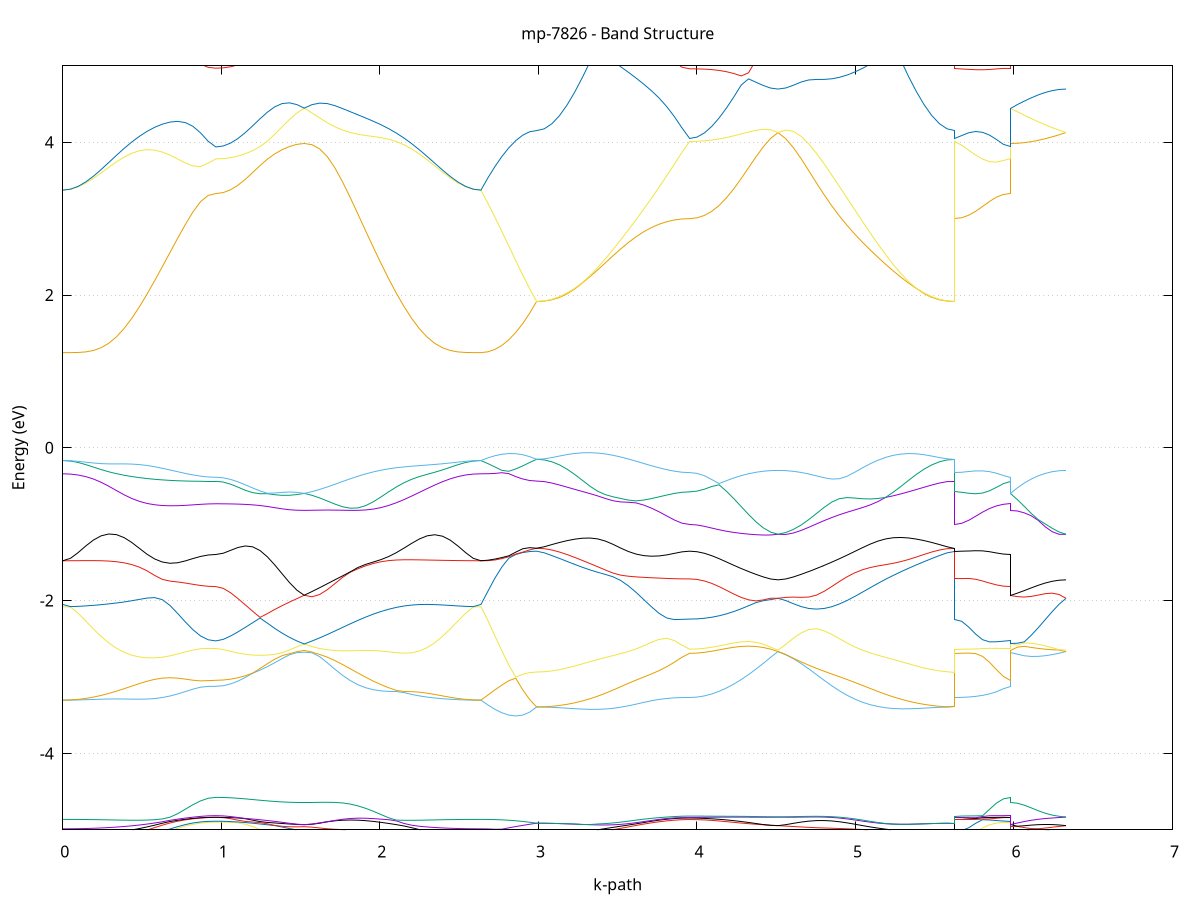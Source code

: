 set title 'mp-7826 - Band Structure'
set xlabel 'k-path'
set ylabel 'Energy (eV)'
set grid y
set yrange [-5:5]
set terminal png size 800,600
set output 'mp-7826_bands_gnuplot.png'
plot '-' using 1:2 with lines notitle, '-' using 1:2 with lines notitle, '-' using 1:2 with lines notitle, '-' using 1:2 with lines notitle, '-' using 1:2 with lines notitle, '-' using 1:2 with lines notitle, '-' using 1:2 with lines notitle, '-' using 1:2 with lines notitle, '-' using 1:2 with lines notitle, '-' using 1:2 with lines notitle, '-' using 1:2 with lines notitle, '-' using 1:2 with lines notitle, '-' using 1:2 with lines notitle, '-' using 1:2 with lines notitle, '-' using 1:2 with lines notitle, '-' using 1:2 with lines notitle, '-' using 1:2 with lines notitle, '-' using 1:2 with lines notitle, '-' using 1:2 with lines notitle, '-' using 1:2 with lines notitle, '-' using 1:2 with lines notitle, '-' using 1:2 with lines notitle, '-' using 1:2 with lines notitle, '-' using 1:2 with lines notitle, '-' using 1:2 with lines notitle, '-' using 1:2 with lines notitle, '-' using 1:2 with lines notitle, '-' using 1:2 with lines notitle, '-' using 1:2 with lines notitle, '-' using 1:2 with lines notitle, '-' using 1:2 with lines notitle, '-' using 1:2 with lines notitle, '-' using 1:2 with lines notitle, '-' using 1:2 with lines notitle, '-' using 1:2 with lines notitle, '-' using 1:2 with lines notitle, '-' using 1:2 with lines notitle, '-' using 1:2 with lines notitle, '-' using 1:2 with lines notitle, '-' using 1:2 with lines notitle, '-' using 1:2 with lines notitle, '-' using 1:2 with lines notitle, '-' using 1:2 with lines notitle, '-' using 1:2 with lines notitle, '-' using 1:2 with lines notitle, '-' using 1:2 with lines notitle, '-' using 1:2 with lines notitle, '-' using 1:2 with lines notitle, '-' using 1:2 with lines notitle, '-' using 1:2 with lines notitle, '-' using 1:2 with lines notitle, '-' using 1:2 with lines notitle
0.000000 -17.347336
0.048274 -17.345936
0.096548 -17.342136
0.144822 -17.335836
0.193096 -17.327136
0.241370 -17.316436
0.289644 -17.303836
0.337918 -17.289736
0.386193 -17.274336
0.434467 -17.258236
0.482741 -17.241736
0.531015 -17.225236
0.579289 -17.209236
0.627563 -17.194036
0.675837 -17.180036
0.724111 -17.167636
0.772385 -17.157036
0.820659 -17.148536
0.868933 -17.142336
0.917207 -17.138536
0.965481 -17.137236
0.965481 -17.137236
1.011933 -17.136836
1.058385 -17.135436
1.104837 -17.133436
1.151288 -17.130636
1.197740 -17.127336
1.244192 -17.123836
1.290643 -17.120036
1.337095 -17.116536
1.383547 -17.113336
1.429999 -17.110836
1.476450 -17.109136
1.522902 -17.108436
1.522902 -17.108436
1.571374 -17.109236
1.619845 -17.111536
1.668316 -17.115536
1.716788 -17.121336
1.765259 -17.128836
1.813730 -17.138136
1.862202 -17.149136
1.910673 -17.161736
1.959145 -17.175736
2.007616 -17.190936
2.056087 -17.206936
2.104559 -17.223636
2.153030 -17.240636
2.201502 -17.257436
2.249973 -17.273736
2.298444 -17.289236
2.346916 -17.303536
2.395387 -17.316236
2.443858 -17.327036
2.492330 -17.335736
2.540801 -17.342136
2.589273 -17.345936
2.637744 -17.347336
2.637744 -17.347336
2.681613 -17.344336
2.725482 -17.335036
2.769351 -17.319836
2.813220 -17.298836
2.857089 -17.272236
2.900958 -17.240336
2.944827 -17.203536
2.988697 -17.162536
2.988697 -17.162536
3.036971 -17.161636
3.085245 -17.159036
3.133519 -17.154936
3.181793 -17.149236
3.230067 -17.142136
3.278341 -17.133736
3.326615 -17.124436
3.374889 -17.114336
3.423163 -17.103736
3.471437 -17.092836
3.519711 -17.082036
3.567985 -17.071436
3.616259 -17.061436
3.664533 -17.052136
3.712808 -17.043836
3.761082 -17.036736
3.809356 -17.030936
3.857630 -17.026836
3.905904 -17.024236
3.954178 -17.023436
3.954178 -17.023436
4.000630 -17.022836
4.047081 -17.021136
4.093533 -17.018436
4.139985 -17.014836
4.186437 -17.010436
4.232888 -17.005536
4.279340 -17.000136
4.325792 -16.994736
4.372244 -16.989436
4.418695 -16.984636
4.465147 -16.980436
4.511599 -16.977236
4.511599 -16.977236
4.560070 -16.980536
4.608542 -16.984836
4.657013 -16.990136
4.705484 -16.996436
4.753956 -17.003736
4.802427 -17.012136
4.850898 -17.021536
4.899370 -17.031736
4.947841 -17.042636
4.996313 -17.054036
5.044784 -17.065936
5.093255 -17.077936
5.141727 -17.089936
5.190198 -17.101636
5.238669 -17.112936
5.287141 -17.123536
5.335612 -17.133236
5.384084 -17.141836
5.432555 -17.149036
5.481026 -17.154836
5.529498 -17.159036
5.577969 -17.161636
5.626440 -17.162536
5.626440 -17.023436
5.670310 -17.037436
5.714179 -17.060636
5.758048 -17.082736
5.801917 -17.101836
5.845786 -17.117136
5.889655 -17.128236
5.933524 -17.134936
5.977393 -17.137236
5.977393 -17.108436
6.021262 -17.106336
6.065131 -17.099736
6.109000 -17.088836
6.152870 -17.073836
6.196739 -17.054836
6.240608 -17.032236
6.284477 -17.006136
6.328346 -16.977236
e
0.000000 -16.757036
0.048274 -16.756836
0.096548 -16.756436
0.144822 -16.755736
0.193096 -16.754736
0.241370 -16.753536
0.289644 -16.752136
0.337918 -16.750436
0.386193 -16.748536
0.434467 -16.746636
0.482741 -16.744536
0.531015 -16.742436
0.579289 -16.740236
0.627563 -16.738036
0.675837 -16.735936
0.724111 -16.733936
0.772385 -16.732236
0.820659 -16.730836
0.868933 -16.729736
0.917207 -16.729036
0.965481 -16.728936
0.965481 -16.728936
1.011933 -16.728536
1.058385 -16.727536
1.104837 -16.725936
1.151288 -16.723636
1.197740 -16.721036
1.244192 -16.718036
1.290643 -16.714636
1.337095 -16.711036
1.383547 -16.707436
1.429999 -16.703936
1.476450 -16.700536
1.522902 -16.697636
1.522902 -16.697636
1.571374 -16.700536
1.619845 -16.703636
1.668316 -16.706836
1.716788 -16.710236
1.765259 -16.713736
1.813730 -16.717336
1.862202 -16.721036
1.910673 -16.724736
1.959145 -16.728436
2.007616 -16.732036
2.056087 -16.735536
2.104559 -16.738836
2.153030 -16.742036
2.201502 -16.744836
2.249973 -16.747436
2.298444 -16.749736
2.346916 -16.751636
2.395387 -16.753336
2.443858 -16.754636
2.492330 -16.755636
2.540801 -16.756336
2.589273 -16.756736
2.637744 -16.757036
2.637744 -16.757036
2.681613 -16.807436
2.725482 -16.859736
2.769351 -16.913036
2.813220 -16.966336
2.857089 -17.018736
2.900958 -17.069336
2.944827 -17.117436
2.988697 -17.162436
2.988697 -17.162436
3.036971 -17.161236
3.085245 -17.157736
3.133519 -17.152136
3.181793 -17.144336
3.230067 -17.134636
3.278341 -17.123336
3.326615 -17.110536
3.374889 -17.096836
3.423163 -17.082336
3.471437 -17.067436
3.519711 -17.052636
3.567985 -17.038236
3.616259 -17.024536
3.664533 -17.012036
3.712808 -17.000736
3.761082 -16.991236
3.809356 -16.983536
3.857630 -16.978036
3.905904 -16.974736
3.954178 -16.973536
3.954178 -16.973536
4.000630 -16.973536
4.047081 -16.973236
4.093533 -16.972836
4.139985 -16.972436
4.186437 -16.972036
4.232888 -16.971736
4.279340 -16.971536
4.325792 -16.971636
4.372244 -16.972136
4.418695 -16.973136
4.465147 -16.974836
4.511599 -16.977136
4.511599 -16.977136
4.560070 -16.974936
4.608542 -16.974136
4.657013 -16.974836
4.705484 -16.977236
4.753956 -16.981436
4.802427 -16.987436
4.850898 -16.995136
4.899370 -17.004436
4.947841 -17.015236
4.996313 -17.027336
5.044784 -17.040436
5.093255 -17.054336
5.141727 -17.068636
5.190198 -17.083036
5.238669 -17.097136
5.287141 -17.110736
5.335612 -17.123336
5.384084 -17.134536
5.432555 -17.144236
5.481026 -17.152036
5.529498 -17.157736
5.577969 -17.161236
5.626440 -17.162436
5.626440 -16.973536
5.670310 -16.956936
5.714179 -16.925736
5.758048 -16.890636
5.801917 -16.853836
5.845786 -16.816636
5.889655 -16.780236
5.933524 -16.747036
5.977393 -16.728936
5.977393 -16.697636
6.021262 -16.731736
6.065131 -16.767236
6.109000 -16.803736
6.152870 -16.840436
6.196739 -16.876636
6.240608 -16.911936
6.284477 -16.945536
6.328346 -16.977136
e
0.000000 -16.756936
0.048274 -16.756536
0.096548 -16.755136
0.144822 -16.752836
0.193096 -16.749636
0.241370 -16.745636
0.289644 -16.740936
0.337918 -16.735536
0.386193 -16.729736
0.434467 -16.723636
0.482741 -16.717336
0.531015 -16.711036
0.579289 -16.704836
0.627563 -16.698936
0.675837 -16.693436
0.724111 -16.688536
0.772385 -16.684336
0.820659 -16.681036
0.868933 -16.678536
0.917207 -16.677036
0.965481 -16.676536
0.965481 -16.676536
1.011933 -16.676736
1.058385 -16.677236
1.104837 -16.678236
1.151288 -16.679436
1.197740 -16.681036
1.244192 -16.682936
1.290643 -16.684936
1.337095 -16.687236
1.383547 -16.689636
1.429999 -16.692236
1.476450 -16.694936
1.522902 -16.697536
1.522902 -16.697536
1.571374 -16.694936
1.619845 -16.692936
1.668316 -16.691536
1.716788 -16.690936
1.765259 -16.691036
1.813730 -16.692036
1.862202 -16.693936
1.910673 -16.696636
1.959145 -16.700136
2.007616 -16.704236
2.056087 -16.708936
2.104559 -16.714136
2.153030 -16.719536
2.201502 -16.725136
2.249973 -16.730736
2.298444 -16.736136
2.346916 -16.741236
2.395387 -16.745736
2.443858 -16.749636
2.492330 -16.752836
2.540801 -16.755136
2.589273 -16.756536
2.637744 -16.756936
2.637744 -16.756936
2.681613 -16.709536
2.725482 -16.665936
2.769351 -16.627136
2.813220 -16.594036
2.857089 -16.567436
2.900958 -16.547836
2.944827 -16.535936
2.988697 -16.531936
2.988697 -16.531936
3.036971 -16.532036
3.085245 -16.532436
3.133519 -16.533136
3.181793 -16.533936
3.230067 -16.534936
3.278341 -16.536036
3.326615 -16.537236
3.374889 -16.538436
3.423163 -16.539536
3.471437 -16.540536
3.519711 -16.541536
3.567985 -16.542336
3.616259 -16.542936
3.664533 -16.543336
3.712808 -16.543636
3.761082 -16.543736
3.809356 -16.543836
3.857630 -16.543836
3.905904 -16.543836
3.954178 -16.543836
3.954178 -16.543836
4.000630 -16.543936
4.047081 -16.544136
4.093533 -16.544436
4.139985 -16.544836
4.186437 -16.545436
4.232888 -16.545936
4.279340 -16.546436
4.325792 -16.546936
4.372244 -16.547336
4.418695 -16.547536
4.465147 -16.547736
4.511599 -16.547836
4.511599 -16.547836
4.560070 -16.547736
4.608542 -16.547636
4.657013 -16.547336
4.705484 -16.547036
4.753956 -16.546636
4.802427 -16.546236
4.850898 -16.545736
4.899370 -16.545136
4.947841 -16.544436
4.996313 -16.543636
5.044784 -16.542836
5.093255 -16.541836
5.141727 -16.540836
5.190198 -16.539636
5.238669 -16.538436
5.287141 -16.537236
5.335612 -16.536036
5.384084 -16.534936
5.432555 -16.533936
5.481026 -16.533036
5.529498 -16.532436
5.577969 -16.532036
5.626440 -16.531936
5.626440 -16.543836
5.670310 -16.546536
5.714179 -16.554636
5.758048 -16.567936
5.801917 -16.585936
5.845786 -16.608236
5.889655 -16.633836
5.933524 -16.660436
5.977393 -16.676536
5.977393 -16.697536
6.021262 -16.665636
6.065131 -16.636436
6.109000 -16.610636
6.152870 -16.588636
6.196739 -16.571136
6.240608 -16.558336
6.284477 -16.550336
6.328346 -16.547836
e
0.000000 -6.737036
0.048274 -6.737936
0.096548 -6.740536
0.144822 -6.744436
0.193096 -6.749036
0.241370 -6.753836
0.289644 -6.758336
0.337918 -6.762136
0.386193 -6.765236
0.434467 -6.767336
0.482741 -6.768536
0.531015 -6.768836
0.579289 -6.768436
0.627563 -6.767236
0.675837 -6.765636
0.724111 -6.763636
0.772385 -6.761536
0.820659 -6.759536
0.868933 -6.757836
0.917207 -6.756836
0.965481 -6.756436
0.965481 -6.756436
1.011933 -6.755936
1.058385 -6.754536
1.104837 -6.752436
1.151288 -6.749636
1.197740 -6.746636
1.244192 -6.743536
1.290643 -6.740536
1.337095 -6.737636
1.383547 -6.734836
1.429999 -6.732336
1.476450 -6.729836
1.522902 -6.727436
1.522902 -6.727436
1.571374 -6.729936
1.619845 -6.732536
1.668316 -6.735136
1.716788 -6.737936
1.765259 -6.740736
1.813730 -6.743636
1.862202 -6.746536
1.910673 -6.749336
1.959145 -6.752136
2.007616 -6.754636
2.056087 -6.756936
2.104559 -6.758836
2.153030 -6.760136
2.201502 -6.760636
2.249973 -6.760136
2.298444 -6.758736
2.346916 -6.756136
2.395387 -6.752636
2.443858 -6.748536
2.492330 -6.744336
2.540801 -6.740536
2.589273 -6.738036
2.637744 -6.737036
2.637744 -6.737036
2.681613 -6.846736
2.725482 -6.949336
2.769351 -7.041036
2.813220 -7.119336
2.857089 -7.181936
2.900958 -7.227736
2.944827 -7.255536
2.988697 -7.264836
2.988697 -7.264836
3.036971 -7.263236
3.085245 -7.258536
3.133519 -7.250936
3.181793 -7.241036
3.230067 -7.229236
3.278341 -7.216336
3.326615 -7.202836
3.374889 -7.189436
3.423163 -7.176736
3.471437 -7.164936
3.519711 -7.154536
3.567985 -7.145536
3.616259 -7.137936
3.664533 -7.131836
3.712808 -7.126936
3.761082 -7.123236
3.809356 -7.120536
3.857630 -7.118736
3.905904 -7.117736
3.954178 -7.117436
3.954178 -7.117436
4.000630 -7.116736
4.047081 -7.114736
4.093533 -7.111536
4.139985 -7.107536
4.186437 -7.103036
4.232888 -7.098336
4.279340 -7.093836
4.325792 -7.089736
4.372244 -7.086536
4.418695 -7.084036
4.465147 -7.082636
4.511599 -7.082136
4.511599 -7.082136
4.560070 -7.082636
4.608542 -7.084136
4.657013 -7.086636
4.705484 -7.090136
4.753956 -7.094436
4.802427 -7.099636
4.850898 -7.105736
4.899370 -7.112736
4.947841 -7.120636
4.996313 -7.129436
5.044784 -7.139336
5.093255 -7.150236
5.141727 -7.162036
5.190198 -7.174836
5.238669 -7.188236
5.287141 -7.202036
5.335612 -7.215836
5.384084 -7.228936
5.432555 -7.240836
5.481026 -7.250836
5.529498 -7.258436
5.577969 -7.263236
5.626440 -7.264836
5.626440 -7.117436
5.670310 -7.110636
5.714179 -7.090336
5.758048 -7.056936
5.801917 -7.011036
5.845786 -6.953736
5.889655 -6.886636
5.933524 -6.812936
5.977393 -6.756436
5.977393 -6.727436
6.021262 -6.802836
6.065131 -6.872336
6.109000 -6.933836
6.152870 -6.985936
6.196739 -7.027436
6.240608 -7.057636
6.284477 -7.075936
6.328346 -7.082136
e
0.000000 -6.737036
0.048274 -6.736936
0.096548 -6.736536
0.144822 -6.735836
0.193096 -6.734736
0.241370 -6.733136
0.289644 -6.731236
0.337918 -6.728936
0.386193 -6.726236
0.434467 -6.723336
0.482741 -6.720336
0.531015 -6.717136
0.579289 -6.713936
0.627563 -6.710636
0.675837 -6.707336
0.724111 -6.704136
0.772385 -6.701136
0.820659 -6.698536
0.868933 -6.696536
0.917207 -6.695136
0.965481 -6.694736
0.965481 -6.694736
1.011933 -6.695336
1.058385 -6.697136
1.104837 -6.699736
1.151288 -6.703036
1.197740 -6.706636
1.244192 -6.710236
1.290643 -6.713636
1.337095 -6.716836
1.383547 -6.719736
1.429999 -6.722436
1.476450 -6.724936
1.522902 -6.727336
1.522902 -6.727336
1.571374 -6.724936
1.619845 -6.722536
1.668316 -6.720336
1.716788 -6.718636
1.765259 -6.717436
1.813730 -6.716836
1.862202 -6.717036
1.910673 -6.717936
1.959145 -6.719436
2.007616 -6.721336
2.056087 -6.723536
2.104559 -6.725636
2.153030 -6.727636
2.201502 -6.729536
2.249973 -6.731036
2.298444 -6.732336
2.346916 -6.733536
2.395387 -6.734436
2.443858 -6.735336
2.492330 -6.736036
2.540801 -6.736536
2.589273 -6.736936
2.637744 -6.737036
2.637744 -6.737036
2.681613 -6.626536
2.725482 -6.524836
2.769351 -6.445636
2.813220 -6.397036
2.857089 -6.371536
2.900958 -6.356836
2.944827 -6.344936
2.988697 -6.332336
2.988697 -6.332336
3.036971 -6.331536
3.085245 -6.329336
3.133519 -6.325736
3.181793 -6.321136
3.230067 -6.315836
3.278341 -6.310236
3.326615 -6.305036
3.374889 -6.300636
3.423163 -6.297436
3.471437 -6.295936
3.519711 -6.296236
3.567985 -6.298336
3.616259 -6.302036
3.664533 -6.307936
3.712808 -6.333936
3.761082 -6.359436
3.809356 -6.381336
3.857630 -6.397936
3.905904 -6.408336
3.954178 -6.411836
3.954178 -6.411836
4.000630 -6.410336
4.047081 -6.405636
4.093533 -6.397936
4.139985 -6.387736
4.186437 -6.375336
4.232888 -6.361136
4.279340 -6.345936
4.325792 -6.330136
4.372244 -6.314436
4.418695 -6.299336
4.465147 -6.285436
4.511599 -6.273036
4.511599 -6.273036
4.560070 -6.286036
4.608542 -6.299536
4.657013 -6.311536
4.705484 -6.320436
4.753956 -6.325136
4.802427 -6.324936
4.850898 -6.319736
4.899370 -6.309836
4.947841 -6.296236
4.996313 -6.280536
5.044784 -6.264536
5.093255 -6.269736
5.141727 -6.277636
5.190198 -6.285636
5.238669 -6.293536
5.287141 -6.301136
5.335612 -6.308336
5.384084 -6.314936
5.432555 -6.320736
5.481026 -6.325536
5.529498 -6.329236
5.577969 -6.331536
5.626440 -6.332336
5.626440 -6.411836
5.670310 -6.414636
5.714179 -6.422636
5.758048 -6.436836
5.801917 -6.461536
5.845786 -6.503036
5.889655 -6.563736
5.933524 -6.637436
5.977393 -6.694736
5.977393 -6.727336
6.021262 -6.648636
6.065131 -6.570236
6.109000 -6.496836
6.152870 -6.432836
6.196739 -6.380536
6.240608 -6.338836
6.284477 -6.304136
6.328346 -6.273036
e
0.000000 -6.201236
0.048274 -6.199336
0.096548 -6.194036
0.144822 -6.185836
0.193096 -6.175836
0.241370 -6.165136
0.289644 -6.154836
0.337918 -6.146036
0.386193 -6.139236
0.434467 -6.134836
0.482741 -6.132936
0.531015 -6.133636
0.579289 -6.136536
0.627563 -6.141236
0.675837 -6.147036
0.724111 -6.153436
0.772385 -6.159636
0.820659 -6.165136
0.868933 -6.169436
0.917207 -6.172136
0.965481 -6.173136
0.965481 -6.173136
1.011933 -6.170436
1.058385 -6.163036
1.104837 -6.151736
1.151288 -6.138036
1.197740 -6.123536
1.244192 -6.109036
1.290643 -6.095036
1.337095 -6.081936
1.383547 -6.070136
1.429999 -6.060436
1.476450 -6.054036
1.522902 -6.051836
1.522902 -6.051836
1.571374 -6.053936
1.619845 -6.059236
1.668316 -6.065436
1.716788 -6.070936
1.765259 -6.074636
1.813730 -6.076036
1.862202 -6.075436
1.910673 -6.073636
1.959145 -6.072136
2.007616 -6.072336
2.056087 -6.075436
2.104559 -6.081836
2.153030 -6.091436
2.201502 -6.103536
2.249973 -6.117436
2.298444 -6.132336
2.346916 -6.147236
2.395387 -6.161536
2.443858 -6.174536
2.492330 -6.185536
2.540801 -6.193936
2.589273 -6.199336
2.637744 -6.201236
2.637744 -6.201236
2.681613 -6.205836
2.725482 -6.218636
2.769351 -6.237036
2.813220 -6.258136
2.857089 -6.279536
2.900958 -6.299536
2.944827 -6.317336
2.988697 -6.332336
2.988697 -6.332336
3.036971 -6.329936
3.085245 -6.322836
3.133519 -6.311636
3.181793 -6.297236
3.230067 -6.280836
3.278341 -6.263936
3.326615 -6.248536
3.374889 -6.236536
3.423163 -6.230036
3.471437 -6.230936
3.519711 -6.240136
3.567985 -6.257036
3.616259 -6.280136
3.664533 -6.305536
3.712808 -6.312036
3.761082 -6.317336
3.809356 -6.322136
3.857630 -6.325936
3.905904 -6.328336
3.954178 -6.329136
3.954178 -6.329136
4.000630 -6.327336
4.047081 -6.321836
4.093533 -6.313236
4.139985 -6.302236
4.186437 -6.289936
4.232888 -6.277636
4.279340 -6.266836
4.325792 -6.259036
4.372244 -6.255436
4.418695 -6.256736
4.465147 -6.263036
4.511599 -6.273036
4.511599 -6.273036
4.560070 -6.262036
4.608542 -6.253136
4.657013 -6.246436
4.705484 -6.241836
4.753956 -6.239536
4.802427 -6.239136
4.850898 -6.240836
4.899370 -6.244136
4.947841 -6.249036
4.996313 -6.255136
5.044784 -6.262136
5.093255 -6.250636
5.141727 -6.241236
5.190198 -6.238136
5.238669 -6.241736
5.287141 -6.251236
5.335612 -6.265136
5.384084 -6.281136
5.432555 -6.297236
5.481026 -6.311536
5.529498 -6.322736
5.577969 -6.329836
5.626440 -6.332336
5.626440 -6.329136
5.670310 -6.323436
5.714179 -6.307636
5.758048 -6.284236
5.801917 -6.255436
5.845786 -6.223736
5.889655 -6.194336
5.933524 -6.176936
5.977393 -6.173136
5.977393 -6.051836
6.021262 -6.060536
6.065131 -6.083236
6.109000 -6.113536
6.152870 -6.146536
6.196739 -6.179736
6.240608 -6.211936
6.284477 -6.242836
6.328346 -6.273036
e
0.000000 -6.093436
0.048274 -6.092036
0.096548 -6.087836
0.144822 -6.080736
0.193096 -6.070936
0.241370 -6.058636
0.289644 -6.044636
0.337918 -6.030436
0.386193 -6.017636
0.434467 -6.007936
0.482741 -6.002836
0.531015 -6.003336
0.579289 -6.009636
0.627563 -6.021136
0.675837 -6.036636
0.724111 -6.054036
0.772385 -6.071436
0.820659 -6.086936
0.868933 -6.099036
0.917207 -6.106736
0.965481 -6.109336
0.965481 -6.109336
1.011933 -6.107536
1.058385 -6.101936
1.104837 -6.092636
1.151288 -6.079536
1.197740 -6.063436
1.244192 -6.045636
1.290643 -6.028036
1.337095 -6.012536
1.383547 -6.000536
1.429999 -5.992036
1.476450 -5.985836
1.522902 -5.980436
1.522902 -5.980436
1.571374 -5.986736
1.619845 -5.993536
1.668316 -6.000336
1.716788 -6.006436
1.765259 -6.011136
1.813730 -6.014336
1.862202 -6.015936
1.910673 -6.016236
1.959145 -6.015836
2.007616 -6.015436
2.056087 -6.015736
2.104559 -6.017536
2.153030 -6.021136
2.201502 -6.026836
2.249973 -6.034336
2.298444 -6.043336
2.346916 -6.053336
2.395387 -6.063436
2.443858 -6.073136
2.492330 -6.081436
2.540801 -6.087936
2.589273 -6.092036
2.637744 -6.093436
2.637744 -6.093436
2.681613 -6.110236
2.725482 -6.106836
2.769351 -6.072736
2.813220 -6.003736
2.857089 -5.911836
2.900958 -5.823836
2.944827 -5.780336
2.988697 -5.761336
2.988697 -5.761336
3.036971 -5.762836
3.085245 -5.766636
3.133519 -5.770636
3.181793 -5.773536
3.230067 -5.774436
3.278341 -5.773936
3.326615 -5.774336
3.374889 -5.778536
3.423163 -5.786836
3.471437 -5.795836
3.519711 -5.801836
3.567985 -5.803136
3.616259 -5.799836
3.664533 -5.793136
3.712808 -5.784636
3.761082 -5.775736
3.809356 -5.767736
3.857630 -5.761336
3.905904 -5.757236
3.954178 -5.755836
3.954178 -5.755836
4.000630 -5.755236
4.047081 -5.753436
4.093533 -5.750536
4.139985 -5.747136
4.186437 -5.743336
4.232888 -5.739836
4.279340 -5.737036
4.325792 -5.735136
4.372244 -5.734236
4.418695 -5.733736
4.465147 -5.733536
4.511599 -5.733336
4.511599 -5.733336
4.560070 -5.733636
4.608542 -5.734836
4.657013 -5.737136
4.705484 -5.740236
4.753956 -5.743836
4.802427 -5.747636
4.850898 -5.751336
4.899370 -5.754736
4.947841 -5.757736
4.996313 -5.759836
5.044784 -5.760436
5.093255 -5.758536
5.141727 -5.752936
5.190198 -5.742936
5.238669 -5.750636
5.287141 -5.761236
5.335612 -5.768636
5.384084 -5.772536
5.432555 -5.773036
5.481026 -5.770636
5.529498 -5.766636
5.577969 -5.762836
5.626440 -5.761336
5.626440 -5.755836
5.670310 -5.777636
5.714179 -5.839536
5.758048 -5.925036
5.801917 -6.008936
5.845786 -6.072936
5.889655 -6.108036
5.933524 -6.113936
5.977393 -6.109336
5.977393 -5.980436
6.021262 -5.990636
6.065131 -5.987436
6.109000 -5.967236
6.152870 -5.926936
6.196739 -5.866236
6.240608 -5.789036
6.284477 -5.745436
6.328346 -5.733336
e
0.000000 -6.093336
0.048274 -6.089136
0.096548 -6.077036
0.144822 -6.058136
0.193096 -6.034336
0.241370 -6.007836
0.289644 -5.980736
0.337918 -5.955436
0.386193 -5.934136
0.434467 -5.918536
0.482741 -5.909436
0.531015 -5.906736
0.579289 -5.909136
0.627563 -5.915436
0.675837 -5.924336
0.724111 -5.934836
0.772385 -5.945836
0.820659 -5.956236
0.868933 -5.964836
0.917207 -5.970436
0.965481 -5.972436
0.965481 -5.972436
1.011933 -5.972236
1.058385 -5.971836
1.104837 -5.971036
1.151288 -5.970136
1.197740 -5.969036
1.244192 -5.968136
1.290643 -5.967636
1.337095 -5.967836
1.383547 -5.969136
1.429999 -5.971636
1.476450 -5.975436
1.522902 -5.980436
1.522902 -5.980436
1.571374 -5.974236
1.619845 -5.967136
1.668316 -5.959936
1.716788 -5.953036
1.765259 -5.946936
1.813730 -5.941536
1.862202 -5.936736
1.910673 -5.932236
1.959145 -5.927636
2.007616 -5.922636
2.056087 -5.917936
2.104559 -5.914736
2.153030 -5.915136
2.201502 -5.921036
2.249973 -5.933736
2.298444 -5.953136
2.346916 -5.977736
2.395387 -6.005236
2.443858 -6.032636
2.492330 -6.057336
2.540801 -6.076736
2.589273 -6.089136
2.637744 -6.093336
2.637744 -6.093336
2.681613 -6.063436
2.725482 -6.024336
2.769351 -5.978636
2.813220 -5.928336
2.857089 -5.875636
2.900958 -5.814136
2.944827 -5.722736
2.988697 -5.644436
2.988697 -5.644436
3.036971 -5.645436
3.085245 -5.648636
3.133519 -5.653736
3.181793 -5.660836
3.230067 -5.669936
3.278341 -5.679936
3.326615 -5.688336
3.374889 -5.691236
3.423163 -5.687136
3.471437 -5.678036
3.519711 -5.665836
3.567985 -5.651936
3.616259 -5.637536
3.664533 -5.628836
3.712808 -5.629836
3.761082 -5.634036
3.809356 -5.638536
3.857630 -5.642336
3.905904 -5.644836
3.954178 -5.645736
3.954178 -5.645736
4.000630 -5.645036
4.047081 -5.643136
4.093533 -5.640736
4.139985 -5.638636
4.186437 -5.637336
4.232888 -5.636536
4.279340 -5.635836
4.325792 -5.634836
4.372244 -5.633136
4.418695 -5.630736
4.465147 -5.627836
4.511599 -5.624836
4.511599 -5.624836
4.560070 -5.625936
4.608542 -5.623436
4.657013 -5.620036
4.705484 -5.621936
4.753956 -5.626236
4.802427 -5.633036
4.850898 -5.641836
4.899370 -5.652436
4.947841 -5.664536
4.996313 -5.677936
5.044784 -5.692436
5.093255 -5.707636
5.141727 -5.722936
5.190198 -5.737636
5.238669 -5.728936
5.287141 -5.712036
5.335612 -5.694436
5.384084 -5.678236
5.432555 -5.665036
5.481026 -5.655336
5.529498 -5.648936
5.577969 -5.645536
5.626440 -5.644436
5.626440 -5.645736
5.670310 -5.666436
5.714179 -5.719636
5.758048 -5.777736
5.801917 -5.832136
5.845786 -5.881736
5.889655 -5.925036
5.933524 -5.958436
5.977393 -5.972436
5.977393 -5.980436
6.021262 -5.959736
6.065131 -5.930836
6.109000 -5.895636
6.152870 -5.856236
6.196739 -5.814936
6.240608 -5.775836
6.284477 -5.703736
6.328346 -5.624836
e
0.000000 -5.721436
0.048274 -5.720936
0.096548 -5.719636
0.144822 -5.717936
0.193096 -5.716336
0.241370 -5.715636
0.289644 -5.716736
0.337918 -5.720236
0.386193 -5.726836
0.434467 -5.736636
0.482741 -5.749436
0.531015 -5.764836
0.579289 -5.781836
0.627563 -5.799436
0.675837 -5.816436
0.724111 -5.831936
0.772385 -5.844936
0.820659 -5.855236
0.868933 -5.862536
0.917207 -5.866936
0.965481 -5.868436
0.965481 -5.868436
1.011933 -5.866836
1.058385 -5.862036
1.104837 -5.854336
1.151288 -5.844136
1.197740 -5.832036
1.244192 -5.818936
1.290643 -5.805736
1.337095 -5.793436
1.383547 -5.783136
1.429999 -5.775636
1.476450 -5.771136
1.522902 -5.769736
1.522902 -5.769736
1.571374 -5.771036
1.619845 -5.774336
1.668316 -5.778636
1.716788 -5.782936
1.765259 -5.786536
1.813730 -5.788736
1.862202 -5.788936
1.910673 -5.786936
1.959145 -5.782336
2.007616 -5.775336
2.056087 -5.766436
2.104559 -5.756036
2.153030 -5.745336
2.201502 -5.735236
2.249973 -5.726736
2.298444 -5.720636
2.346916 -5.717036
2.395387 -5.715836
2.443858 -5.716336
2.492330 -5.717936
2.540801 -5.719636
2.589273 -5.720936
2.637744 -5.721436
2.637744 -5.721436
2.681613 -5.713536
2.725482 -5.691236
2.769351 -5.657236
2.813220 -5.615036
2.857089 -5.567836
2.900958 -5.535936
2.944827 -5.581836
2.988697 -5.644336
2.988697 -5.644336
3.036971 -5.641136
3.085245 -5.632636
3.133519 -5.622036
3.181793 -5.613136
3.230067 -5.608436
3.278341 -5.607236
3.326615 -5.607236
3.374889 -5.607236
3.423163 -5.606736
3.471437 -5.606236
3.519711 -5.606636
3.567985 -5.607936
3.616259 -5.609036
3.664533 -5.603336
3.712808 -5.586636
3.761082 -5.565936
3.809356 -5.544936
3.857630 -5.525536
3.905904 -5.509236
3.954178 -5.499836
3.954178 -5.499836
4.000630 -5.501136
4.047081 -5.505136
4.093533 -5.512036
4.139985 -5.522136
4.186437 -5.535336
4.232888 -5.551036
4.279340 -5.568236
4.325792 -5.585036
4.372244 -5.599936
4.418695 -5.611836
4.465147 -5.620136
4.511599 -5.624836
4.511599 -5.624836
4.560070 -5.622036
4.608542 -5.620236
4.657013 -5.617636
4.705484 -5.609536
4.753956 -5.599736
4.802427 -5.589336
4.850898 -5.578736
4.899370 -5.568636
4.947841 -5.559636
4.996313 -5.552236
5.044784 -5.546636
5.093255 -5.543036
5.141727 -5.541436
5.190198 -5.545136
5.238669 -5.554236
5.287141 -5.564736
5.335612 -5.576936
5.384084 -5.590636
5.432555 -5.605236
5.481026 -5.619536
5.529498 -5.632136
5.577969 -5.641036
5.626440 -5.644336
5.626440 -5.499836
5.670310 -5.561336
5.714179 -5.615336
5.758048 -5.665836
5.801917 -5.719936
5.845786 -5.774036
5.889655 -5.821936
5.933524 -5.855936
5.977393 -5.868436
5.977393 -5.769736
6.021262 -5.759136
6.065131 -5.730936
6.109000 -5.692436
6.152870 -5.649736
6.196739 -5.608836
6.240608 -5.578536
6.284477 -5.577536
6.328346 -5.624836
e
0.000000 -5.447036
0.048274 -5.445936
0.096548 -5.442736
0.144822 -5.437736
0.193096 -5.431136
0.241370 -5.423636
0.289644 -5.415836
0.337918 -5.408536
0.386193 -5.402636
0.434467 -5.399436
0.482741 -5.399836
0.531015 -5.404036
0.579289 -5.411336
0.627563 -5.420736
0.675837 -5.430936
0.724111 -5.440936
0.772385 -5.450036
0.820659 -5.457636
0.868933 -5.463436
0.917207 -5.466936
0.965481 -5.468136
0.965481 -5.468136
1.011933 -5.465836
1.058385 -5.459036
1.104837 -5.447936
1.151288 -5.432936
1.197740 -5.414536
1.244192 -5.393136
1.290643 -5.369036
1.337095 -5.342536
1.383547 -5.313836
1.429999 -5.283736
1.476450 -5.253736
1.522902 -5.226036
1.522902 -5.226036
1.571374 -5.250536
1.619845 -5.270736
1.668316 -5.286536
1.716788 -5.298436
1.765259 -5.306636
1.813730 -5.311236
1.862202 -5.312836
1.910673 -5.311636
1.959145 -5.308136
2.007616 -5.303136
2.056087 -5.300736
2.104559 -5.322936
2.153030 -5.344936
2.201502 -5.365536
2.249973 -5.383736
2.298444 -5.399136
2.346916 -5.411736
2.395387 -5.422136
2.443858 -5.430736
2.492330 -5.437536
2.540801 -5.442736
2.589273 -5.445936
2.637744 -5.447036
2.637744 -5.447036
2.681613 -5.448536
2.725482 -5.453336
2.769351 -5.462436
2.813220 -5.477436
2.857089 -5.500236
2.900958 -5.515836
2.944827 -5.546736
2.988697 -5.564936
2.988697 -5.564936
3.036971 -5.564236
3.085245 -5.562336
3.133519 -5.558436
3.181793 -5.550536
3.230067 -5.536936
3.278341 -5.519136
3.326615 -5.502936
3.374889 -5.498336
3.423163 -5.498836
3.471437 -5.496936
3.519711 -5.491536
3.567985 -5.484136
3.616259 -5.476836
3.664533 -5.471636
3.712808 -5.469136
3.761082 -5.469436
3.809356 -5.472136
3.857630 -5.476936
3.905904 -5.483736
3.954178 -5.489836
3.954178 -5.489836
4.000630 -5.490836
4.047081 -5.492836
4.093533 -5.494336
4.139985 -5.493436
4.186437 -5.489336
4.232888 -5.482336
4.279340 -5.473836
4.325792 -5.465736
4.372244 -5.459436
4.418695 -5.455436
4.465147 -5.453436
4.511599 -5.452836
4.511599 -5.452836
4.560070 -5.453436
4.608542 -5.455336
4.657013 -5.458836
4.705484 -5.463736
4.753956 -5.470036
4.802427 -5.477536
4.850898 -5.485936
4.899370 -5.494736
4.947841 -5.503836
4.996313 -5.512636
5.044784 -5.521036
5.093255 -5.529036
5.141727 -5.536936
5.190198 -5.541536
5.238669 -5.542936
5.287141 -5.545436
5.335612 -5.548636
5.384084 -5.552336
5.432555 -5.556136
5.481026 -5.559636
5.529498 -5.562436
5.577969 -5.564236
5.626440 -5.564936
5.626440 -5.489836
5.670310 -5.452136
5.714179 -5.442536
5.758048 -5.445436
5.801917 -5.451636
5.845786 -5.458136
5.889655 -5.463536
5.933524 -5.466936
5.977393 -5.468136
5.977393 -5.226036
6.021262 -5.238736
6.065131 -5.260236
6.109000 -5.290436
6.152870 -5.327636
6.196739 -5.368736
6.240608 -5.408836
6.284477 -5.440336
6.328346 -5.452836
e
0.000000 -5.297836
0.048274 -5.297836
0.096548 -5.297736
0.144822 -5.297336
0.193096 -5.296236
0.241370 -5.293736
0.289644 -5.289036
0.337918 -5.280536
0.386193 -5.266636
0.434467 -5.245236
0.482741 -5.214836
0.531015 -5.177236
0.579289 -5.159336
0.627563 -5.151536
0.675837 -5.144336
0.724111 -5.137836
0.772385 -5.132436
0.820659 -5.128036
0.868933 -5.124936
0.917207 -5.123036
0.965481 -5.122436
0.965481 -5.122436
1.011933 -5.121936
1.058385 -5.120236
1.104837 -5.117236
1.151288 -5.112536
1.197740 -5.105636
1.244192 -5.096036
1.290643 -5.092436
1.337095 -5.106236
1.383547 -5.134936
1.429999 -5.167536
1.476450 -5.198536
1.522902 -5.226036
1.522902 -5.226036
1.571374 -5.202536
1.619845 -5.187336
1.668316 -5.181236
1.716788 -5.183436
1.765259 -5.192036
1.813730 -5.205036
1.862202 -5.220936
1.910673 -5.238936
1.959145 -5.258436
2.007616 -5.279136
2.056087 -5.297336
2.104559 -5.292036
2.153030 -5.288236
2.201502 -5.286736
2.249973 -5.287336
2.298444 -5.289536
2.346916 -5.292236
2.395387 -5.294636
2.443858 -5.296336
2.492330 -5.297336
2.540801 -5.297736
2.589273 -5.297836
2.637744 -5.297836
2.637744 -5.297836
2.681613 -5.318436
2.725482 -5.344536
2.769351 -5.376836
2.813220 -5.415736
2.857089 -5.459936
2.900958 -5.506236
2.944827 -5.466936
2.988697 -5.418636
2.988697 -5.418636
3.036971 -5.420436
3.085245 -5.425836
3.133519 -5.434336
3.181793 -5.445136
3.230067 -5.456936
3.278341 -5.467436
3.326615 -5.471636
3.374889 -5.459836
3.423163 -5.438536
3.471437 -5.415736
3.519711 -5.393736
3.567985 -5.373536
3.616259 -5.356136
3.664533 -5.342336
3.712808 -5.331536
3.761082 -5.322836
3.809356 -5.315336
3.857630 -5.309036
3.905904 -5.304636
3.954178 -5.303036
3.954178 -5.303036
4.000630 -5.304236
4.047081 -5.307836
4.093533 -5.314436
4.139985 -5.323336
4.186437 -5.333436
4.232888 -5.343336
4.279340 -5.351736
4.325792 -5.357236
4.372244 -5.359236
4.418695 -5.358236
4.465147 -5.355136
4.511599 -5.351236
4.511599 -5.351236
4.560070 -5.356536
4.608542 -5.364036
4.657013 -5.373236
4.705484 -5.383436
4.753956 -5.394036
4.802427 -5.404536
4.850898 -5.414536
4.899370 -5.423636
4.947841 -5.431736
4.996313 -5.438736
5.044784 -5.444436
5.093255 -5.448936
5.141727 -5.452236
5.190198 -5.454536
5.238669 -5.455436
5.287141 -5.454936
5.335612 -5.452236
5.384084 -5.447336
5.432555 -5.440436
5.481026 -5.432636
5.529498 -5.425436
5.577969 -5.420436
5.626440 -5.418636
5.626440 -5.303036
5.670310 -5.272836
5.714179 -5.239236
5.758048 -5.211536
5.801917 -5.182736
5.845786 -5.157536
5.889655 -5.138436
5.933524 -5.126536
5.977393 -5.122436
5.977393 -5.226036
6.021262 -5.221836
6.065131 -5.225536
6.109000 -5.236536
6.152870 -5.254236
6.196739 -5.277636
6.240608 -5.304936
6.284477 -5.340836
6.328346 -5.351236
e
0.000000 -5.297836
0.048274 -5.295636
0.096548 -5.289236
0.144822 -5.278736
0.193096 -5.264536
0.241370 -5.247236
0.289644 -5.227436
0.337918 -5.206336
0.386193 -5.186436
0.434467 -5.174536
0.482741 -5.169036
0.531015 -5.161236
0.579289 -5.127236
0.627563 -5.098736
0.675837 -5.088336
0.724111 -5.082236
0.772385 -5.078636
0.820659 -5.076636
0.868933 -5.075736
0.917207 -5.075336
0.965481 -5.075236
0.965481 -5.075236
1.011933 -5.075836
1.058385 -5.077536
1.104837 -5.080136
1.151288 -5.083136
1.197740 -5.085936
1.244192 -5.088536
1.290643 -5.083536
1.337095 -5.068236
1.383547 -5.053836
1.429999 -5.044536
1.476450 -5.031136
1.522902 -5.020436
1.522902 -5.020436
1.571374 -5.030336
1.619845 -5.039736
1.668316 -5.046436
1.716788 -5.051736
1.765259 -5.061436
1.813730 -5.076936
1.862202 -5.094336
1.910673 -5.111736
1.959145 -5.128136
2.007616 -5.142936
2.056087 -5.155136
2.104559 -5.164036
2.153030 -5.169336
2.201502 -5.174736
2.249973 -5.192136
2.298444 -5.210536
2.346916 -5.229436
2.395387 -5.247936
2.443858 -5.264736
2.492330 -5.278736
2.540801 -5.289236
2.589273 -5.295636
2.637744 -5.297836
2.637744 -5.297836
2.681613 -5.282636
2.725482 -5.273836
2.769351 -5.273536
2.813220 -5.283636
2.857089 -5.304736
2.900958 -5.335536
2.944827 -5.374136
2.988697 -5.418636
2.988697 -5.418636
3.036971 -5.416936
3.085245 -5.411836
3.133519 -5.403036
3.181793 -5.390536
3.230067 -5.375136
3.278341 -5.358036
3.326615 -5.341236
3.374889 -5.326536
3.423163 -5.315936
3.471437 -5.309836
3.519711 -5.306636
3.567985 -5.303436
3.616259 -5.298036
3.664533 -5.289036
3.712808 -5.277036
3.761082 -5.264036
3.809356 -5.251836
3.857630 -5.241336
3.905904 -5.233236
3.954178 -5.229636
3.954178 -5.229636
4.000630 -5.226536
4.047081 -5.228136
4.093533 -5.248836
4.139985 -5.271636
4.186437 -5.293336
4.232888 -5.311836
4.279340 -5.325836
4.325792 -5.335436
4.372244 -5.341336
4.418695 -5.344836
4.465147 -5.347736
4.511599 -5.351136
4.511599 -5.351136
4.560070 -5.346536
4.608542 -5.341136
4.657013 -5.333936
4.705484 -5.324236
4.753956 -5.311636
4.802427 -5.296036
4.850898 -5.278336
4.899370 -5.260036
4.947841 -5.244636
4.996313 -5.241136
5.044784 -5.254236
5.093255 -5.273536
5.141727 -5.293936
5.190198 -5.314136
5.238669 -5.333436
5.287141 -5.351336
5.335612 -5.367536
5.384084 -5.381836
5.432555 -5.394236
5.481026 -5.404436
5.529498 -5.412136
5.577969 -5.416936
5.626440 -5.418636
5.626440 -5.229636
5.670310 -5.218836
5.714179 -5.188736
5.758048 -5.164736
5.801917 -5.140736
5.845786 -5.116336
5.889655 -5.094936
5.933524 -5.080336
5.977393 -5.075236
5.977393 -5.020436
6.021262 -5.030436
6.065131 -5.056936
6.109000 -5.097536
6.152870 -5.152236
6.196739 -5.219036
6.240608 -5.289136
6.284477 -5.332436
6.328346 -5.351136
e
0.000000 -5.155436
0.048274 -5.156036
0.096548 -5.157736
0.144822 -5.160236
0.193096 -5.162836
0.241370 -5.165036
0.289644 -5.166336
0.337918 -5.166536
0.386193 -5.164136
0.434467 -5.153136
0.482741 -5.135536
0.531015 -5.118436
0.579289 -5.101336
0.627563 -5.067336
0.675837 -5.020536
0.724111 -4.980636
0.772385 -4.951036
0.820659 -4.929136
0.868933 -4.913336
0.917207 -4.903436
0.965481 -4.900036
0.965481 -4.900036
1.011933 -4.900636
1.058385 -4.902936
1.104837 -4.909136
1.151288 -4.927236
1.197740 -4.959036
1.244192 -4.996036
1.290643 -5.031136
1.337095 -5.052736
1.383547 -5.050936
1.429999 -5.033836
1.476450 -5.020536
1.522902 -5.014436
1.522902 -5.014436
1.571374 -5.013436
1.619845 -5.014036
1.668316 -5.022836
1.716788 -5.034736
1.765259 -5.041836
1.813730 -5.045436
1.862202 -5.059636
1.910673 -5.074836
1.959145 -5.091036
2.007616 -5.107836
2.056087 -5.124836
2.104559 -5.141636
2.153030 -5.158136
2.201502 -5.171136
2.249973 -5.170536
2.298444 -5.169036
2.346916 -5.167436
2.395387 -5.165436
2.443858 -5.162936
2.492330 -5.160236
2.540801 -5.157736
2.589273 -5.156036
2.637744 -5.155436
2.637744 -5.155436
2.681613 -5.161036
2.725482 -5.169836
2.769351 -5.181936
2.813220 -5.195636
2.857089 -5.208236
2.900958 -5.217836
2.944827 -5.223736
2.988697 -5.225736
2.988697 -5.225736
3.036971 -5.224936
3.085245 -5.222736
3.133519 -5.219236
3.181793 -5.215336
3.230067 -5.213036
3.278341 -5.213836
3.326615 -5.216336
3.374889 -5.217536
3.423163 -5.214936
3.471437 -5.208036
3.519711 -5.198336
3.567985 -5.188536
3.616259 -5.181036
3.664533 -5.177336
3.712808 -5.177836
3.761082 -5.181936
3.809356 -5.188736
3.857630 -5.196736
3.905904 -5.204236
3.954178 -5.207936
3.954178 -5.207936
4.000630 -5.213336
4.047081 -5.217336
4.093533 -5.202536
4.139985 -5.183236
4.186437 -5.160936
4.232888 -5.136436
4.279340 -5.110736
4.325792 -5.084436
4.372244 -5.058236
4.418695 -5.053536
4.465147 -5.058836
4.511599 -5.060536
4.511599 -5.060536
4.560070 -5.059036
4.608542 -5.055436
4.657013 -5.052336
4.705484 -5.073536
4.753956 -5.097136
4.802427 -5.121036
4.850898 -5.144636
4.899370 -5.167136
4.947841 -5.186036
4.996313 -5.193836
5.044784 -5.187336
5.093255 -5.178436
5.141727 -5.173236
5.190198 -5.173536
5.238669 -5.178636
5.287141 -5.186836
5.335612 -5.196236
5.384084 -5.205236
5.432555 -5.212936
5.481026 -5.218736
5.529498 -5.222736
5.577969 -5.224936
5.626440 -5.225736
5.626440 -5.207936
5.670310 -5.194236
5.714179 -5.131936
5.758048 -5.042036
5.801917 -4.975136
5.845786 -4.934736
5.889655 -4.912936
5.933524 -4.903136
5.977393 -4.900036
5.977393 -5.014436
6.021262 -5.020236
6.065131 -5.027136
6.109000 -5.035336
6.152870 -5.043836
6.196739 -5.051036
6.240608 -5.056336
6.284477 -5.059536
6.328346 -5.060536
e
0.000000 -5.155436
0.048274 -5.155536
0.096548 -5.155636
0.144822 -5.155536
0.193096 -5.154836
0.241370 -5.153236
0.289644 -5.150336
0.337918 -5.145436
0.386193 -5.136936
0.434467 -5.123236
0.482741 -5.103536
0.531015 -5.078436
0.579289 -5.049936
0.627563 -5.019836
0.675837 -4.989436
0.724111 -4.959536
0.772385 -4.932336
0.820659 -4.911136
0.868933 -4.897336
0.917207 -4.890136
0.965481 -4.888036
0.965481 -4.888036
1.011933 -4.889136
1.058385 -4.892536
1.104837 -4.898036
1.151288 -4.905336
1.197740 -4.914136
1.244192 -4.924136
1.290643 -4.934636
1.337095 -4.945036
1.383547 -4.964036
1.429999 -4.983836
1.476450 -5.001536
1.522902 -5.014436
1.522902 -5.014436
1.571374 -5.010236
1.619845 -5.013136
1.668316 -5.016136
1.716788 -5.022236
1.765259 -5.032636
1.813730 -5.042436
1.862202 -5.040436
1.910673 -5.038236
1.959145 -5.037436
2.007616 -5.049236
2.056087 -5.065736
2.104559 -5.083436
2.153030 -5.101236
2.201502 -5.117636
2.249973 -5.131336
2.298444 -5.141636
2.346916 -5.148436
2.395387 -5.152636
2.443858 -5.154736
2.492330 -5.155536
2.540801 -5.155636
2.589273 -5.155536
2.637744 -5.155436
2.637744 -5.155436
2.681613 -5.151936
2.725482 -5.148936
2.769351 -5.144336
2.813220 -5.136236
2.857089 -5.136336
2.900958 -5.141036
2.944827 -5.143636
2.988697 -5.144536
2.988697 -5.144536
3.036971 -5.146036
3.085245 -5.150036
3.133519 -5.155036
3.181793 -5.158836
3.230067 -5.158636
3.278341 -5.152536
3.326615 -5.141436
3.374889 -5.128036
3.423163 -5.114236
3.471437 -5.101736
3.519711 -5.090836
3.567985 -5.081436
3.616259 -5.072436
3.664533 -5.063036
3.712808 -5.053036
3.761082 -5.043236
3.809356 -5.034336
3.857630 -5.027536
3.905904 -5.023136
3.954178 -5.021636
3.954178 -5.021636
4.000630 -5.019936
4.047081 -5.015836
4.093533 -5.011936
4.139985 -5.010336
4.186437 -5.012236
4.232888 -5.017636
4.279340 -5.025836
4.325792 -5.035636
4.372244 -5.045336
4.418695 -5.033236
4.465147 -5.012336
4.511599 -5.003236
4.511599 -5.003236
4.560070 -5.011736
4.608542 -5.029536
4.657013 -5.050736
4.705484 -5.052036
4.753956 -5.056136
4.802427 -5.064936
4.850898 -5.077436
4.899370 -5.092336
4.947841 -5.108236
4.996313 -5.123736
5.044784 -5.138036
5.093255 -5.150136
5.141727 -5.159736
5.190198 -5.166336
5.238669 -5.169936
5.287141 -5.170936
5.335612 -5.169436
5.384084 -5.166036
5.432555 -5.161136
5.481026 -5.155536
5.529498 -5.150136
5.577969 -5.146036
5.626440 -5.144536
5.626440 -5.021636
5.670310 -5.009436
5.714179 -4.974036
5.758048 -4.915636
5.801917 -4.868336
5.845786 -4.871936
5.889655 -4.879236
5.933524 -4.885336
5.977393 -4.888036
5.977393 -5.014436
6.021262 -5.008836
6.065131 -5.002736
6.109000 -4.995536
6.152870 -4.992936
6.196739 -4.998036
6.240608 -5.001136
6.284477 -5.002736
6.328346 -5.003236
e
0.000000 -5.055836
0.048274 -5.057236
0.096548 -5.061136
0.144822 -5.067136
0.193096 -5.073936
0.241370 -5.079836
0.289644 -5.082536
0.337918 -5.079536
0.386193 -5.069436
0.434467 -5.052536
0.482741 -5.029836
0.531015 -5.002436
0.579289 -4.971636
0.627563 -4.939836
0.675837 -4.911336
0.724111 -4.888236
0.772385 -4.870236
0.820659 -4.856636
0.868933 -4.846536
0.917207 -4.839836
0.965481 -4.837136
0.965481 -4.837136
1.011933 -4.841236
1.058385 -4.854936
1.104837 -4.874536
1.151288 -4.890436
1.197740 -4.898636
1.244192 -4.906536
1.290643 -4.922236
1.337095 -4.943036
1.383547 -4.954236
1.429999 -4.960636
1.476450 -4.962036
1.522902 -4.959736
1.522902 -4.959736
1.571374 -4.965436
1.619845 -4.976436
1.668316 -4.986636
1.716788 -4.993436
1.765259 -4.998036
1.813730 -5.003436
1.862202 -5.011236
1.910673 -5.021536
1.959145 -5.034336
2.007616 -5.039436
2.056087 -5.045436
2.104559 -5.055436
2.153030 -5.067836
2.201502 -5.079736
2.249973 -5.088236
2.298444 -5.091236
2.346916 -5.088836
2.395387 -5.082736
2.443858 -5.075036
2.492330 -5.067536
2.540801 -5.061236
2.589273 -5.057236
2.637744 -5.055836
2.637744 -5.055836
2.681613 -5.079236
2.725482 -5.100536
2.769351 -5.117336
2.813220 -5.128836
2.857089 -5.124036
2.900958 -5.108436
2.944827 -5.090636
2.988697 -5.072036
2.988697 -5.072036
3.036971 -5.070836
3.085245 -5.067636
3.133519 -5.062536
3.181793 -5.056236
3.230067 -5.049236
3.278341 -5.041936
3.326615 -5.033836
3.374889 -5.024236
3.423163 -5.012436
3.471437 -4.997936
3.519711 -4.980936
3.567985 -4.962236
3.616259 -4.943336
3.664533 -4.925436
3.712808 -4.909436
3.761082 -4.895436
3.809356 -4.883536
3.857630 -4.874236
3.905904 -4.868136
3.954178 -4.865936
3.954178 -4.865936
4.000630 -4.867236
4.047081 -4.870936
4.093533 -4.876936
4.139985 -4.884736
4.186437 -4.893636
4.232888 -4.902936
4.279340 -4.911936
4.325792 -4.920236
4.372244 -4.927636
4.418695 -4.934236
4.465147 -4.943436
4.511599 -4.945736
4.511599 -4.945736
4.560070 -4.951436
4.608542 -4.957236
4.657013 -4.963036
4.705484 -4.968436
4.753956 -4.973036
4.802427 -4.976636
4.850898 -4.979936
4.899370 -4.983336
4.947841 -4.987136
4.996313 -4.991436
5.044784 -4.996336
5.093255 -5.001936
5.141727 -5.008136
5.190198 -5.015036
5.238669 -5.022436
5.287141 -5.030036
5.335612 -5.037736
5.384084 -5.045336
5.432555 -5.053736
5.481026 -5.061736
5.529498 -5.067436
5.577969 -5.070836
5.626440 -5.072036
5.626440 -4.865936
5.670310 -4.865936
5.714179 -4.865836
5.758048 -4.864636
5.801917 -4.859636
5.845786 -4.857636
5.889655 -4.849336
5.933524 -4.840736
5.977393 -4.837136
5.977393 -4.959736
6.021262 -4.955436
6.065131 -4.971636
6.109000 -4.984636
6.152870 -4.987136
6.196739 -4.977536
6.240608 -4.967036
6.284477 -4.956136
6.328346 -4.945736
e
0.000000 -5.055836
0.048274 -5.055736
0.096548 -5.055236
0.144822 -5.053936
0.193096 -5.051336
0.241370 -5.046936
0.289644 -5.040136
0.337918 -5.030536
0.386193 -5.018036
0.434467 -5.002436
0.482741 -4.984036
0.531015 -4.963036
0.579289 -4.939736
0.627563 -4.914636
0.675837 -4.892236
0.724111 -4.875836
0.772385 -4.862236
0.820659 -4.850936
0.868933 -4.842736
0.917207 -4.837836
0.965481 -4.836436
0.965481 -4.836436
1.011933 -4.838136
1.058385 -4.840836
1.104837 -4.845336
1.151288 -4.855536
1.197740 -4.874036
1.244192 -4.892336
1.290643 -4.903836
1.337095 -4.910936
1.383547 -4.917636
1.429999 -4.924436
1.476450 -4.930336
1.522902 -4.933036
1.522902 -4.933036
1.571374 -4.928236
1.619845 -4.914236
1.668316 -4.895636
1.716788 -4.882336
1.765259 -4.874936
1.813730 -4.872236
1.862202 -4.874236
1.910673 -4.880536
1.959145 -4.890436
2.007616 -4.903036
2.056087 -4.917336
2.104559 -4.932836
2.153030 -4.950536
2.201502 -4.973236
2.249973 -4.997436
2.298444 -5.018136
2.346916 -5.033536
2.395387 -5.043936
2.443858 -5.050236
2.492330 -5.053636
2.540801 -5.055136
2.589273 -5.055736
2.637744 -5.055836
2.637744 -5.055836
2.681613 -5.032836
2.725482 -5.011536
2.769351 -4.999836
2.813220 -5.009336
2.857089 -5.021636
2.900958 -5.036536
2.944827 -5.053536
2.988697 -5.071936
2.988697 -5.071936
3.036971 -5.070336
3.085245 -5.065936
3.133519 -5.059336
3.181793 -5.050836
3.230067 -5.040536
3.278341 -5.028236
3.326615 -5.014436
3.374889 -4.999436
3.423163 -4.983836
3.471437 -4.968236
3.519711 -4.953036
3.567985 -4.937936
3.616259 -4.922136
3.664533 -4.905536
3.712808 -4.888936
3.761082 -4.874036
3.809356 -4.861836
3.857630 -4.852936
3.905904 -4.847536
3.954178 -4.845736
3.954178 -4.845736
4.000630 -4.847336
4.047081 -4.851136
4.093533 -4.856336
4.139985 -4.862936
4.186437 -4.871036
4.232888 -4.880636
4.279340 -4.891836
4.325792 -4.904336
4.372244 -4.917936
4.418695 -4.931836
4.465147 -4.940136
4.511599 -4.945736
4.511599 -4.945736
4.560070 -4.933336
4.608542 -4.915636
4.657013 -4.899236
4.705484 -4.886936
4.753956 -4.879936
4.802427 -4.879236
4.850898 -4.884536
4.899370 -4.895136
4.947841 -4.909736
4.996313 -4.927036
5.044784 -4.945136
5.093255 -4.962536
5.141727 -4.978036
5.190198 -4.991736
5.238669 -5.004936
5.287141 -5.018336
5.335612 -5.031536
5.384084 -5.043536
5.432555 -5.052736
5.481026 -5.059836
5.529498 -5.065936
5.577969 -5.070336
5.626440 -5.071936
5.626440 -4.845736
5.670310 -4.845736
5.714179 -4.847636
5.758048 -4.853236
5.801917 -4.841136
5.845786 -4.839236
5.889655 -4.837836
5.933524 -4.836836
5.977393 -4.836436
5.977393 -4.933036
6.021262 -4.953836
6.065131 -4.947036
6.109000 -4.939036
6.152870 -4.933136
6.196739 -4.930536
6.240608 -4.931736
6.284477 -4.937036
6.328346 -4.945736
e
0.000000 -4.987536
0.048274 -4.987136
0.096548 -4.985736
0.144822 -4.983436
0.193096 -4.980336
0.241370 -4.976236
0.289644 -4.971136
0.337918 -4.964936
0.386193 -4.957436
0.434467 -4.948336
0.482741 -4.937736
0.531015 -4.925436
0.579289 -4.911536
0.627563 -4.895436
0.675837 -4.876536
0.724111 -4.860636
0.772385 -4.847436
0.820659 -4.835036
0.868933 -4.824636
0.917207 -4.817636
0.965481 -4.815236
0.965481 -4.815236
1.011933 -4.818236
1.058385 -4.826636
1.104837 -4.839336
1.151288 -4.851536
1.197740 -4.859236
1.244192 -4.868436
1.290643 -4.878736
1.337095 -4.890136
1.383547 -4.902336
1.429999 -4.914836
1.476450 -4.926536
1.522902 -4.933036
1.522902 -4.933036
1.571374 -4.924836
1.619845 -4.909236
1.668316 -4.894136
1.716788 -4.877336
1.765259 -4.862336
1.813730 -4.852336
1.862202 -4.847936
1.910673 -4.848736
1.959145 -4.853836
2.007616 -4.861036
2.056087 -4.868236
2.104559 -4.883936
2.153030 -4.917736
2.201502 -4.940236
2.249973 -4.953936
2.298444 -4.963336
2.346916 -4.970436
2.395387 -4.975936
2.443858 -4.980136
2.492330 -4.983436
2.540801 -4.985736
2.589273 -4.987136
2.637744 -4.987536
2.637744 -4.987536
2.681613 -4.988936
2.725482 -4.993036
2.769351 -4.992136
2.813220 -4.974536
2.857089 -4.958136
2.900958 -4.942536
2.944827 -4.927736
2.988697 -4.913936
2.988697 -4.913936
3.036971 -4.914536
3.085245 -4.916336
3.133519 -4.918936
3.181793 -4.922036
3.230067 -4.925936
3.278341 -4.930036
3.326615 -4.933836
3.374889 -4.936536
3.423163 -4.937336
3.471437 -4.935036
3.519711 -4.929136
3.567985 -4.919536
3.616259 -4.907036
3.664533 -4.892936
3.712808 -4.878236
3.761082 -4.864036
3.809356 -4.852236
3.857630 -4.844536
3.905904 -4.840936
3.954178 -4.839936
3.954178 -4.839936
4.000630 -4.838936
4.047081 -4.837336
4.093533 -4.835836
4.139985 -4.834736
4.186437 -4.834036
4.232888 -4.833836
4.279340 -4.834036
4.325792 -4.834436
4.372244 -4.834936
4.418695 -4.835036
4.465147 -4.834536
4.511599 -4.833236
4.511599 -4.833236
4.560070 -4.834536
4.608542 -4.834836
4.657013 -4.834036
4.705484 -4.832736
4.753956 -4.832136
4.802427 -4.833536
4.850898 -4.838136
4.899370 -4.846336
4.947841 -4.857836
4.996313 -4.871636
5.044784 -4.886436
5.093255 -4.900336
5.141727 -4.912036
5.190198 -4.920636
5.238669 -4.925836
5.287141 -4.928736
5.335612 -4.928036
5.384084 -4.925236
5.432555 -4.922136
5.481026 -4.918936
5.529498 -4.916336
5.577969 -4.914536
5.626440 -4.913936
5.626440 -4.839936
5.670310 -4.841236
5.714179 -4.842836
5.758048 -4.842136
5.801917 -4.825936
5.845786 -4.816336
5.889655 -4.815636
5.933524 -4.815336
5.977393 -4.815236
5.977393 -4.933036
6.021262 -4.911736
6.065131 -4.892136
6.109000 -4.875636
6.152870 -4.862636
6.196739 -4.852936
6.240608 -4.845836
6.284477 -4.839836
6.328346 -4.833236
e
0.000000 -4.864136
0.048274 -4.864336
0.096548 -4.864736
0.144822 -4.865636
0.193096 -4.866836
0.241370 -4.868436
0.289644 -4.870336
0.337918 -4.872336
0.386193 -4.874036
0.434467 -4.875136
0.482741 -4.874936
0.531015 -4.872936
0.579289 -4.868136
0.627563 -4.858336
0.675837 -4.835336
0.724111 -4.789936
0.772385 -4.731636
0.820659 -4.672436
0.868933 -4.621936
0.917207 -4.587836
0.965481 -4.575836
0.965481 -4.575836
1.011933 -4.577236
1.058385 -4.581236
1.104837 -4.587436
1.151288 -4.595336
1.197740 -4.604236
1.244192 -4.613236
1.290643 -4.621836
1.337095 -4.629336
1.383547 -4.635436
1.429999 -4.639736
1.476450 -4.642336
1.522902 -4.643136
1.522902 -4.643136
1.571374 -4.642436
1.619845 -4.640836
1.668316 -4.639936
1.716788 -4.641736
1.765259 -4.648936
1.813730 -4.663736
1.862202 -4.687436
1.910673 -4.719536
1.959145 -4.758236
2.007616 -4.800636
2.056087 -4.843636
2.104559 -4.873436
2.153030 -4.876036
2.201502 -4.876236
2.249973 -4.874936
2.298444 -4.872936
2.346916 -4.870636
2.395387 -4.868636
2.443858 -4.866936
2.492330 -4.865636
2.540801 -4.864736
2.589273 -4.864336
2.637744 -4.864136
2.637744 -4.864136
2.681613 -4.864736
2.725482 -4.866736
2.769351 -4.870036
2.813220 -4.875036
2.857089 -4.881836
2.900958 -4.890636
2.944827 -4.901436
2.988697 -4.913936
2.988697 -4.913936
3.036971 -4.914436
3.085245 -4.916036
3.133519 -4.918636
3.181793 -4.921836
3.230067 -4.924636
3.278341 -4.926436
3.326615 -4.926436
3.374889 -4.924036
3.423163 -4.918836
3.471437 -4.910536
3.519711 -4.899636
3.567985 -4.886936
3.616259 -4.873736
3.664533 -4.861236
3.712808 -4.850236
3.761082 -4.841036
3.809356 -4.833436
3.857630 -4.827036
3.905904 -4.822236
3.954178 -4.820536
3.954178 -4.820536
4.000630 -4.820736
4.047081 -4.821436
4.093533 -4.822136
4.139985 -4.822836
4.186437 -4.823236
4.232888 -4.823736
4.279340 -4.824336
4.325792 -4.825436
4.372244 -4.827036
4.418695 -4.829136
4.465147 -4.831236
4.511599 -4.833236
4.511599 -4.833236
4.560070 -4.831136
4.608542 -4.828536
4.657013 -4.826036
4.705484 -4.824336
4.753956 -4.823736
4.802427 -4.824936
4.850898 -4.828536
4.899370 -4.835036
4.947841 -4.844936
4.996313 -4.857836
5.044784 -4.873136
5.093255 -4.889436
5.141727 -4.905136
5.190198 -4.917836
5.238669 -4.925736
5.287141 -4.927636
5.335612 -4.927136
5.384084 -4.925036
5.432555 -4.921836
5.481026 -4.918636
5.529498 -4.916036
5.577969 -4.914436
5.626440 -4.913936
5.626440 -4.820536
5.670310 -4.820036
5.714179 -4.819036
5.758048 -4.817936
5.801917 -4.816236
5.845786 -4.732436
5.889655 -4.650736
5.933524 -4.595436
5.977393 -4.575836
5.977393 -4.643136
6.021262 -4.652436
6.065131 -4.677936
6.109000 -4.713236
6.152870 -4.750536
6.196739 -4.783136
6.240608 -4.807436
6.284477 -4.823436
6.328346 -4.833236
e
0.000000 -3.303036
0.048274 -3.302336
0.096548 -3.300336
0.144822 -3.297436
0.193096 -3.294036
0.241370 -3.290636
0.289644 -3.288236
0.337918 -3.287336
0.386193 -3.288036
0.434467 -3.289636
0.482741 -3.290536
0.531015 -3.288736
0.579289 -3.282036
0.627563 -3.269036
0.675837 -3.249136
0.724111 -3.222736
0.772385 -3.191536
0.820659 -3.159336
0.868933 -3.133836
0.917207 -3.123236
0.965481 -3.121936
0.965481 -3.121936
1.011933 -3.114036
1.058385 -3.090736
1.104837 -3.053836
1.151288 -3.005736
1.197740 -2.950436
1.244192 -2.910336
1.290643 -2.864036
1.337095 -2.812936
1.383547 -2.759636
1.429999 -2.708736
1.476450 -2.681336
1.522902 -2.675836
1.522902 -2.675836
1.571374 -2.682936
1.619845 -2.732636
1.668316 -2.813536
1.716788 -2.899136
1.765259 -2.979036
1.813730 -3.047236
1.862202 -3.101236
1.910673 -3.140636
1.959145 -3.166736
2.007616 -3.181736
2.056087 -3.188436
2.104559 -3.189836
2.153030 -3.204636
2.201502 -3.228436
2.249973 -3.247636
2.298444 -3.262936
2.346916 -3.274936
2.395387 -3.284236
2.443858 -3.291336
2.492330 -3.296636
2.540801 -3.300236
2.589273 -3.302336
2.637744 -3.303036
2.637744 -3.303036
2.681613 -3.366236
2.725482 -3.422436
2.769351 -3.467836
2.813220 -3.498536
2.857089 -3.510136
2.900958 -3.498636
2.944827 -3.460136
2.988697 -3.392136
2.988697 -3.392136
3.036971 -3.393336
3.085245 -3.396836
3.133519 -3.402136
3.181793 -3.408436
3.230067 -3.414936
3.278341 -3.420336
3.326615 -3.423536
3.374889 -3.423336
3.423163 -3.418936
3.471437 -3.409636
3.519711 -3.395436
3.567985 -3.376936
3.616259 -3.355336
3.664533 -3.332536
3.712808 -3.311136
3.761082 -3.293536
3.809356 -3.280936
3.857630 -3.273236
3.905904 -3.269436
3.954178 -3.268336
3.954178 -3.268336
4.000630 -3.263136
4.047081 -3.247636
4.093533 -3.222136
4.139985 -3.187336
4.186437 -3.143836
4.232888 -3.092236
4.279340 -3.033536
4.325792 -2.968236
4.372244 -2.897336
4.418695 -2.821636
4.465147 -2.742236
4.511599 -2.666236
4.511599 -2.666236
4.560070 -2.708236
4.608542 -2.760636
4.657013 -2.822936
4.705484 -2.893136
4.753956 -2.967836
4.802427 -3.043136
4.850898 -3.115236
4.899370 -3.181436
4.947841 -3.239936
4.996313 -3.289736
5.044784 -3.330636
5.093255 -3.362636
5.141727 -3.386436
5.190198 -3.402736
5.238669 -3.412436
5.287141 -3.416536
5.335612 -3.416236
5.384084 -3.412836
5.432555 -3.407536
5.481026 -3.401836
5.529498 -3.396736
5.577969 -3.393336
5.626440 -3.392136
5.626440 -3.268336
5.670310 -3.266836
5.714179 -3.262136
5.758048 -3.253736
5.801917 -3.240636
5.845786 -3.221136
5.889655 -3.192636
5.933524 -3.153736
5.977393 -3.121936
5.977393 -2.675836
6.021262 -2.701636
6.065131 -2.722036
6.109000 -2.730736
6.152870 -2.729936
6.196739 -2.721736
6.240608 -2.707536
6.284477 -2.688636
6.328346 -2.666236
e
0.000000 -3.303036
0.048274 -3.300536
0.096548 -3.293036
0.144822 -3.280536
0.193096 -3.263236
0.241370 -3.241336
0.289644 -3.215236
0.337918 -3.185636
0.386193 -3.153336
0.434467 -3.119636
0.482741 -3.086436
0.531015 -3.055836
0.579289 -3.031036
0.627563 -3.014936
0.675837 -3.009836
0.724111 -3.015136
0.772385 -3.027636
0.820659 -3.042236
0.868933 -3.050836
0.917207 -3.047536
0.965481 -3.043136
0.965481 -3.043136
1.011933 -3.039436
1.058385 -3.028236
1.104837 -3.009636
1.151288 -2.983636
1.197740 -2.949436
1.244192 -2.888336
1.290643 -2.826136
1.337095 -2.767236
1.383547 -2.720536
1.429999 -2.695336
1.476450 -2.668736
1.522902 -2.652336
1.522902 -2.652336
1.571374 -2.673336
1.619845 -2.704836
1.668316 -2.740036
1.716788 -2.785336
1.765259 -2.837336
1.813730 -2.892736
1.862202 -2.948836
1.910673 -3.003236
1.959145 -3.054136
2.007616 -3.100336
2.056087 -3.140936
2.104559 -3.175636
2.153030 -3.189736
2.201502 -3.191736
2.249973 -3.198836
2.298444 -3.211636
2.346916 -3.228636
2.395387 -3.247436
2.443858 -3.265536
2.492330 -3.281136
2.540801 -3.293036
2.589273 -3.300536
2.637744 -3.303036
2.637744 -3.303036
2.681613 -3.236336
2.725482 -3.169636
2.769351 -3.106136
2.813220 -3.049036
2.857089 -3.015136
2.900958 -3.167036
2.944827 -3.293836
2.988697 -3.392136
2.988697 -3.392136
3.036971 -3.389936
3.085245 -3.383436
3.133519 -3.372636
3.181793 -3.357436
3.230067 -3.337636
3.278341 -3.313236
3.326615 -3.284136
3.374889 -3.250436
3.423163 -3.212236
3.471437 -3.170536
3.519711 -3.126836
3.567985 -3.082936
3.616259 -3.040736
3.664533 -3.000636
3.712808 -2.960536
3.761082 -2.916736
3.809356 -2.865936
3.857630 -2.806936
3.905904 -2.741336
3.954178 -2.690336
3.954178 -2.690336
4.000630 -2.686936
4.047081 -2.677236
4.093533 -2.662636
4.139985 -2.644836
4.186437 -2.626636
4.232888 -2.610836
4.279340 -2.600036
4.325792 -2.596136
4.372244 -2.600536
4.418695 -2.613536
4.465147 -2.635436
4.511599 -2.666236
4.511599 -2.666236
4.560070 -2.705436
4.608542 -2.754536
4.657013 -2.801536
4.705484 -2.845536
4.753956 -2.886336
4.802427 -2.924536
4.850898 -2.960936
4.899370 -2.996836
4.947841 -3.033236
4.996313 -3.071136
5.044784 -3.110436
5.093255 -3.150236
5.141727 -3.189336
5.190198 -3.226336
5.238669 -3.260236
5.287141 -3.290536
5.335612 -3.317036
5.384084 -3.339536
5.432555 -3.358136
5.481026 -3.372836
5.529498 -3.383436
5.577969 -3.389936
5.626440 -3.392136
5.626440 -2.690336
5.670310 -2.688836
5.714179 -2.686736
5.758048 -2.693736
5.801917 -2.729936
5.845786 -2.807436
5.889655 -2.903736
5.933524 -2.992936
5.977393 -3.043136
5.977393 -2.652336
6.021262 -2.609536
6.065131 -2.598136
6.109000 -2.612936
6.152870 -2.625736
6.196739 -2.635836
6.240608 -2.643036
6.284477 -2.647336
6.328346 -2.666236
e
0.000000 -2.080036
0.048274 -2.083736
0.096548 -2.165436
0.144822 -2.266836
0.193096 -2.370636
0.241370 -2.467836
0.289644 -2.553036
0.337918 -2.623136
0.386193 -2.676736
0.434467 -2.714336
0.482741 -2.737636
0.531015 -2.748836
0.579289 -2.749536
0.627563 -2.740736
0.675837 -2.723136
0.724111 -2.699036
0.772385 -2.672336
0.820659 -2.647636
0.868933 -2.630336
0.917207 -2.625436
0.965481 -2.627236
0.965481 -2.627236
1.011933 -2.640436
1.058385 -2.664436
1.104837 -2.686336
1.151288 -2.702636
1.197740 -2.712636
1.244192 -2.716136
1.290643 -2.713336
1.337095 -2.703736
1.383547 -2.682636
1.429999 -2.645036
1.476450 -2.605136
1.522902 -2.567936
1.522902 -2.567936
1.571374 -2.601836
1.619845 -2.626736
1.668316 -2.643536
1.716788 -2.653536
1.765259 -2.657636
1.813730 -2.657236
1.862202 -2.654636
1.910673 -2.652536
1.959145 -2.653736
2.007616 -2.659936
2.056087 -2.670536
2.104559 -2.682036
2.153030 -2.688536
2.201502 -2.682936
2.249973 -2.659436
2.298444 -2.615136
2.346916 -2.550236
2.395387 -2.467636
2.443858 -2.371436
2.492330 -2.267836
2.540801 -2.166136
2.589273 -2.083936
2.637744 -2.080036
2.637744 -2.080036
2.681613 -2.261936
2.725482 -2.460636
2.769351 -2.656336
2.813220 -2.843036
2.857089 -3.001136
2.900958 -2.965036
2.944827 -2.942536
2.988697 -2.934836
2.988697 -2.934836
3.036971 -2.931236
3.085245 -2.920736
3.133519 -2.903836
3.181793 -2.881636
3.230067 -2.855636
3.278341 -2.827436
3.326615 -2.798636
3.374889 -2.770736
3.423163 -2.744536
3.471437 -2.719636
3.519711 -2.694636
3.567985 -2.666636
3.616259 -2.632736
3.664533 -2.591736
3.712808 -2.546736
3.761082 -2.507436
3.809356 -2.493236
3.857630 -2.522836
3.905904 -2.583936
3.954178 -2.635736
3.954178 -2.635736
4.000630 -2.632836
4.047081 -2.624336
4.093533 -2.610836
4.139985 -2.593236
4.186437 -2.573336
4.232888 -2.554036
4.279340 -2.539636
4.325792 -2.535436
4.372244 -2.545936
4.418695 -2.571836
4.465147 -2.609536
4.511599 -2.648736
4.511599 -2.648736
4.560070 -2.573936
4.608542 -2.492936
4.657013 -2.423436
4.705484 -2.377936
4.753956 -2.368636
4.802427 -2.394836
4.850898 -2.442936
4.899370 -2.499536
4.947841 -2.555636
4.996313 -2.606136
5.044784 -2.648936
5.093255 -2.684636
5.141727 -2.715236
5.190198 -2.743236
5.238669 -2.770736
5.287141 -2.798836
5.335612 -2.827336
5.384084 -2.855336
5.432555 -2.881336
5.481026 -2.903636
5.529498 -2.920636
5.577969 -2.931236
5.626440 -2.934836
5.626440 -2.635736
5.670310 -2.635936
5.714179 -2.635836
5.758048 -2.633336
5.801917 -2.627836
5.845786 -2.624736
5.889655 -2.625436
5.933524 -2.626736
5.977393 -2.627236
5.977393 -2.567936
6.021262 -2.582436
6.065131 -2.553736
6.109000 -2.558836
6.152870 -2.572336
6.196739 -2.592336
6.240608 -2.616236
6.284477 -2.641536
6.328346 -2.648736
e
0.000000 -2.050236
0.048274 -2.078736
0.096548 -2.075136
0.144822 -2.069436
0.193096 -2.062036
0.241370 -2.053136
0.289644 -2.043036
0.337918 -2.031536
0.386193 -2.018036
0.434467 -2.002136
0.482741 -1.984136
0.531015 -1.966936
0.579289 -1.960536
0.627563 -1.987436
0.675837 -2.062636
0.724111 -2.167136
0.772385 -2.277836
0.820659 -2.380336
0.868933 -2.462736
0.917207 -2.512836
0.965481 -2.527536
0.965481 -2.527536
1.011933 -2.507536
1.058385 -2.463536
1.104837 -2.409536
1.151288 -2.350436
1.197740 -2.289436
1.244192 -2.228636
1.290643 -2.294936
1.337095 -2.364036
1.383547 -2.426036
1.429999 -2.480736
1.476450 -2.527836
1.522902 -2.567936
1.522902 -2.567936
1.571374 -2.529236
1.619845 -2.488236
1.668316 -2.444236
1.716788 -2.397936
1.765259 -2.350636
1.813730 -2.303636
1.862202 -2.258336
1.910673 -2.215836
1.959145 -2.176836
2.007616 -2.142236
2.056087 -2.112736
2.104559 -2.088636
2.153030 -2.070436
2.201502 -2.058136
2.249973 -2.051536
2.298444 -2.049836
2.346916 -2.052136
2.395387 -2.057136
2.443858 -2.063436
2.492330 -2.069836
2.540801 -2.075236
2.589273 -2.078736
2.637744 -2.050236
2.637744 -2.050236
2.681613 -1.877536
2.725482 -1.707336
2.769351 -1.560936
2.813220 -1.445636
2.857089 -1.396836
2.900958 -1.371136
2.944827 -1.357636
2.988697 -1.352936
2.988697 -1.352936
3.036971 -1.374636
3.085245 -1.410236
3.133519 -1.448636
3.181793 -1.487936
3.230067 -1.526836
3.278341 -1.564236
3.326615 -1.598736
3.374889 -1.629736
3.423163 -1.657736
3.471437 -1.688536
3.519711 -1.737336
3.567985 -1.807336
3.616259 -1.892236
3.664533 -1.985736
3.712808 -2.080336
3.761082 -2.166236
3.809356 -2.227136
3.857630 -2.248436
3.905904 -2.245336
3.954178 -2.241736
3.954178 -2.241736
4.000630 -2.239136
4.047081 -2.231236
4.093533 -2.217836
4.139985 -2.198736
4.186437 -2.173836
4.232888 -2.143036
4.279340 -2.106936
4.325792 -2.067236
4.372244 -2.026836
4.418695 -2.001336
4.465147 -1.987136
4.511599 -1.970036
4.511599 -1.970036
4.560070 -1.998936
4.608542 -2.040436
4.657013 -2.078036
4.705484 -2.102836
4.753956 -2.111236
4.802427 -2.103036
4.850898 -2.079736
4.899370 -2.043736
4.947841 -1.997836
4.996313 -1.945036
5.044784 -1.888536
5.093255 -1.831036
5.141727 -1.774736
5.190198 -1.720836
5.238669 -1.669936
5.287141 -1.621936
5.335612 -1.576236
5.384084 -1.532536
5.432555 -1.490236
5.481026 -1.449536
5.529498 -1.410636
5.577969 -1.374836
5.626440 -1.352936
5.626440 -2.241736
5.670310 -2.271136
5.714179 -2.345936
5.758048 -2.437836
5.801917 -2.511636
5.845786 -2.540236
5.889655 -2.538936
5.933524 -2.531136
5.977393 -2.527536
5.977393 -2.567936
6.021262 -2.557436
6.065131 -2.539836
6.109000 -2.453836
6.152870 -2.355636
6.196739 -2.250536
6.240608 -2.145336
6.284477 -2.048336
6.328346 -1.970036
e
0.000000 -1.478336
0.048274 -1.478036
0.096548 -1.477336
0.144822 -1.476636
0.193096 -1.476536
0.241370 -1.478036
0.289644 -1.482336
0.337918 -1.490836
0.386193 -1.505336
0.434467 -1.527936
0.482741 -1.561536
0.531015 -1.609736
0.579289 -1.670236
0.627563 -1.721336
0.675837 -1.744536
0.724111 -1.755736
0.772385 -1.769736
0.820659 -1.786436
0.868933 -1.801936
0.917207 -1.812736
0.965481 -1.816536
0.965481 -1.816536
1.011933 -1.839336
1.058385 -1.897236
1.104837 -1.973136
1.151288 -2.055836
1.197740 -2.139136
1.244192 -2.219536
1.290643 -2.170236
1.337095 -2.115736
1.383547 -2.065636
1.429999 -2.019136
1.476450 -1.974636
1.522902 -1.930036
1.522902 -1.930036
1.571374 -1.950236
1.619845 -1.920636
1.668316 -1.857036
1.716788 -1.777336
1.765259 -1.695536
1.813730 -1.627536
1.862202 -1.583036
1.910673 -1.544636
1.959145 -1.513636
2.007616 -1.491036
2.056087 -1.476336
2.104559 -1.468436
2.153030 -1.465436
2.201502 -1.465336
2.249973 -1.466736
2.298444 -1.468736
2.346916 -1.470736
2.395387 -1.472636
2.443858 -1.474436
2.492330 -1.476036
2.540801 -1.477236
2.589273 -1.478036
2.637744 -1.478336
2.637744 -1.478336
2.681613 -1.477536
2.725482 -1.468136
2.769351 -1.450636
2.813220 -1.426136
2.857089 -1.390936
2.900958 -1.365536
2.944827 -1.336336
2.988697 -1.314536
2.988697 -1.314536
3.036971 -1.320536
3.085245 -1.337736
3.133519 -1.364336
3.181793 -1.397636
3.230067 -1.435136
3.278341 -1.474936
3.326615 -1.515836
3.374889 -1.557436
3.423163 -1.599836
3.471437 -1.640036
3.519711 -1.666836
3.567985 -1.680936
3.616259 -1.689436
3.664533 -1.695536
3.712808 -1.700736
3.761082 -1.705436
3.809356 -1.709636
3.857630 -1.713136
3.905904 -1.715336
3.954178 -1.716136
3.954178 -1.716136
4.000630 -1.722836
4.047081 -1.742736
4.093533 -1.774736
4.139985 -1.816636
4.186437 -1.864836
4.232888 -1.914236
4.279340 -1.958136
4.325792 -1.989736
4.372244 -2.004136
4.418695 -1.991036
4.465147 -1.968436
4.511599 -1.969936
4.511599 -1.969936
4.560070 -1.957336
4.608542 -1.954136
4.657013 -1.957036
4.705484 -1.953436
4.753956 -1.928236
4.802427 -1.878736
4.850898 -1.815236
4.899370 -1.748936
4.947841 -1.687536
4.996313 -1.635736
5.044784 -1.595736
5.093255 -1.567036
5.141727 -1.546436
5.190198 -1.529436
5.238669 -1.511436
5.287141 -1.489136
5.335612 -1.461536
5.384084 -1.429636
5.432555 -1.395936
5.481026 -1.364036
5.529498 -1.337836
5.577969 -1.320536
5.626440 -1.314536
5.626440 -1.716136
5.670310 -1.712036
5.714179 -1.709536
5.758048 -1.720336
5.801917 -1.743136
5.845786 -1.770136
5.889655 -1.794336
5.933524 -1.810736
5.977393 -1.816536
5.977393 -1.930036
6.021262 -1.947936
6.065131 -1.953136
6.109000 -1.945236
6.152870 -1.927836
6.196739 -1.909436
6.240608 -1.902336
6.284477 -1.920136
6.328346 -1.969936
e
0.000000 -1.478336
0.048274 -1.446736
0.096548 -1.371936
0.144822 -1.285036
0.193096 -1.207536
0.241370 -1.152536
0.289644 -1.127936
0.337918 -1.136136
0.386193 -1.174836
0.434467 -1.237836
0.482741 -1.315236
0.531015 -1.392536
0.579289 -1.454636
0.627563 -1.494536
0.675837 -1.511236
0.724111 -1.504736
0.772385 -1.480636
0.820659 -1.449736
0.868933 -1.421836
0.917207 -1.402936
0.965481 -1.396336
0.965481 -1.396336
1.011933 -1.379936
1.058385 -1.342436
1.104837 -1.304736
1.151288 -1.284736
1.197740 -1.295936
1.244192 -1.344736
1.290643 -1.427336
1.337095 -1.532836
1.383547 -1.649236
1.429999 -1.763936
1.476450 -1.863036
1.522902 -1.929936
1.522902 -1.929936
1.571374 -1.881736
1.619845 -1.831436
1.668316 -1.779536
1.716788 -1.727336
1.765259 -1.676136
1.813730 -1.622836
1.862202 -1.566036
1.910673 -1.525636
1.959145 -1.494636
2.007616 -1.462936
2.056087 -1.422836
2.104559 -1.371736
2.153030 -1.312036
2.201502 -1.249436
2.249973 -1.192636
2.298444 -1.152036
2.346916 -1.137836
2.395387 -1.156836
2.443858 -1.208336
2.492330 -1.284636
2.540801 -1.371336
2.589273 -1.446536
2.637744 -1.478336
2.637744 -1.478336
2.681613 -1.470936
2.725482 -1.456436
2.769351 -1.436636
2.813220 -1.413836
2.857089 -1.365936
2.900958 -1.321436
2.944827 -1.306936
2.988697 -1.314536
2.988697 -1.314536
3.036971 -1.295036
3.085245 -1.266236
3.133519 -1.238936
3.181793 -1.214836
3.230067 -1.195536
3.278341 -1.183236
3.326615 -1.180936
3.374889 -1.192636
3.423163 -1.221036
3.471437 -1.263836
3.519711 -1.312736
3.567985 -1.357436
3.616259 -1.390936
3.664533 -1.411236
3.712808 -1.418936
3.761082 -1.415236
3.809356 -1.401736
3.857630 -1.381636
3.905904 -1.361736
3.954178 -1.352936
3.954178 -1.352936
4.000630 -1.360036
4.047081 -1.380436
4.093533 -1.411936
4.139985 -1.451036
4.186437 -1.494136
4.232888 -1.537936
4.279340 -1.580136
4.325792 -1.619536
4.372244 -1.656236
4.418695 -1.689936
4.465147 -1.717036
4.511599 -1.728036
4.511599 -1.728036
4.560070 -1.716936
4.608542 -1.690336
4.657013 -1.656536
4.705484 -1.619536
4.753956 -1.580336
4.802427 -1.539336
4.850898 -1.496436
4.899370 -1.451436
4.947841 -1.404336
4.996313 -1.355636
5.044784 -1.306736
5.093255 -1.260536
5.141727 -1.221236
5.190198 -1.192636
5.238669 -1.176936
5.287141 -1.173436
5.335612 -1.180136
5.384084 -1.194436
5.432555 -1.214336
5.481026 -1.238636
5.529498 -1.266036
5.577969 -1.294936
5.626440 -1.314536
5.626440 -1.352936
5.670310 -1.352836
5.714179 -1.350636
5.758048 -1.347036
5.801917 -1.348836
5.845786 -1.359936
5.889655 -1.376436
5.933524 -1.390736
5.977393 -1.396336
5.977393 -1.929936
6.021262 -1.902336
6.065131 -1.868836
6.109000 -1.833436
6.152870 -1.799636
6.196739 -1.770136
6.240608 -1.747336
6.284477 -1.732936
6.328346 -1.728036
e
0.000000 -0.339836
0.048274 -0.343736
0.096548 -0.355736
0.144822 -0.376736
0.193096 -0.408136
0.241370 -0.450436
0.289644 -0.502136
0.337918 -0.558736
0.386193 -0.613936
0.434467 -0.662336
0.482741 -0.700536
0.531015 -0.727836
0.579289 -0.745536
0.627563 -0.755136
0.675837 -0.758636
0.724111 -0.757536
0.772385 -0.753136
0.820659 -0.746636
0.868933 -0.739736
0.917207 -0.734436
0.965481 -0.732436
0.965481 -0.732436
1.011933 -0.732936
1.058385 -0.734236
1.104837 -0.736636
1.151288 -0.740436
1.197740 -0.746336
1.244192 -0.755336
1.290643 -0.768036
1.337095 -0.783536
1.383547 -0.798736
1.429999 -0.810336
1.476450 -0.816736
1.522902 -0.818536
1.522902 -0.818536
1.571374 -0.817336
1.619845 -0.815536
1.668316 -0.814536
1.716788 -0.815236
1.765259 -0.817036
1.813730 -0.818736
1.862202 -0.818236
1.910673 -0.813336
1.959145 -0.801836
2.007616 -0.782236
2.056087 -0.754136
2.104559 -0.718536
2.153030 -0.676836
2.201502 -0.630936
2.249973 -0.582636
2.298444 -0.533936
2.346916 -0.486736
2.395387 -0.443436
2.443858 -0.406036
2.492330 -0.376536
2.540801 -0.355736
2.589273 -0.343736
2.637744 -0.339836
2.637744 -0.339836
2.681613 -0.338936
2.725482 -0.335236
2.769351 -0.325736
2.813220 -0.337936
2.857089 -0.376636
2.900958 -0.407736
2.944827 -0.427936
2.988697 -0.434936
2.988697 -0.434936
3.036971 -0.442136
3.085245 -0.461036
3.133519 -0.486836
3.181793 -0.515236
3.230067 -0.543936
3.278341 -0.572136
3.326615 -0.599936
3.374889 -0.629836
3.423163 -0.663836
3.471437 -0.692736
3.519711 -0.708336
3.567985 -0.712736
3.616259 -0.720836
3.664533 -0.749436
3.712808 -0.789036
3.761082 -0.837236
3.809356 -0.891236
3.857630 -0.944536
3.905904 -0.986436
3.954178 -1.003036
3.954178 -1.003036
4.000630 -1.009836
4.047081 -1.027636
4.093533 -1.050236
4.139985 -1.072536
4.186437 -1.091836
4.232888 -1.107536
4.279340 -1.119936
4.325792 -1.129736
4.372244 -1.137236
4.418695 -1.141736
4.465147 -1.141036
4.511599 -1.131836
4.511599 -1.131836
4.560070 -1.134236
4.608542 -1.115036
4.657013 -1.081636
4.705484 -1.040436
4.753956 -0.996336
4.802427 -0.952936
4.850898 -0.912436
4.899370 -0.875736
4.947841 -0.842836
4.996313 -0.812436
5.044784 -0.781836
5.093255 -0.747136
5.141727 -0.703936
5.190198 -0.648836
5.238669 -0.627936
5.287141 -0.602736
5.335612 -0.575036
5.384084 -0.545836
5.432555 -0.516236
5.481026 -0.487236
5.529498 -0.461236
5.577969 -0.442136
5.626440 -0.434936
5.626440 -1.003036
5.670310 -0.988236
5.714179 -0.949036
5.758048 -0.896236
5.801917 -0.841636
5.845786 -0.794636
5.889655 -0.760136
5.933524 -0.739436
5.977393 -0.732436
5.977393 -0.818536
6.021262 -0.826836
6.065131 -0.851136
6.109000 -0.889736
6.152870 -0.949736
6.196739 -1.032836
6.240608 -1.097336
6.284477 -1.132036
6.328346 -1.131836
e
0.000000 -0.166436
0.048274 -0.172936
0.096548 -0.191736
0.144822 -0.219636
0.193096 -0.252136
0.241370 -0.284536
0.289644 -0.313536
0.337918 -0.337936
0.386193 -0.358436
0.434467 -0.375636
0.482741 -0.390136
0.531015 -0.402136
0.579289 -0.411936
0.627563 -0.419836
0.675837 -0.426136
0.724111 -0.430936
0.772385 -0.434436
0.820659 -0.436836
0.868933 -0.437936
0.917207 -0.438136
0.965481 -0.438136
0.965481 -0.438136
1.011933 -0.448036
1.058385 -0.475536
1.104837 -0.514736
1.151288 -0.555536
1.197740 -0.586636
1.244192 -0.601136
1.290643 -0.600336
1.337095 -0.613836
1.383547 -0.622036
1.429999 -0.620936
1.476450 -0.612136
1.522902 -0.596436
1.522902 -0.596436
1.571374 -0.621336
1.619845 -0.655436
1.668316 -0.695636
1.716788 -0.736636
1.765259 -0.771236
1.813730 -0.790436
1.862202 -0.786536
1.910673 -0.756736
1.959145 -0.705736
2.007616 -0.642336
2.056087 -0.575536
2.104559 -0.512136
2.153030 -0.456636
2.201502 -0.411336
2.249973 -0.375836
2.298444 -0.346936
2.346916 -0.319436
2.395387 -0.288936
2.443858 -0.254936
2.492330 -0.220936
2.540801 -0.192136
2.589273 -0.173036
2.637744 -0.166436
2.637744 -0.166436
2.681613 -0.206536
2.725482 -0.250036
2.769351 -0.294736
2.813220 -0.306836
2.857089 -0.276636
2.900958 -0.236836
2.944827 -0.192536
2.988697 -0.150236
2.988697 -0.150236
3.036971 -0.158336
3.085245 -0.182836
3.133519 -0.223736
3.181793 -0.280236
3.230067 -0.349536
3.278341 -0.426636
3.326615 -0.503536
3.374889 -0.569136
3.423163 -0.613236
3.471437 -0.641236
3.519711 -0.663436
3.567985 -0.684036
3.616259 -0.694536
3.664533 -0.683536
3.712808 -0.664536
3.761082 -0.641836
3.809356 -0.618236
3.857630 -0.597036
3.905904 -0.581736
3.954178 -0.576236
3.954178 -0.576236
4.000630 -0.566836
4.047081 -0.541536
4.093533 -0.506536
4.139985 -0.483836
4.186437 -0.568636
4.232888 -0.665436
4.279340 -0.768836
4.325792 -0.872436
4.372244 -0.968236
4.418695 -1.047636
4.465147 -1.103336
4.511599 -1.131736
4.511599 -1.131736
4.560070 -1.108536
4.608542 -1.068236
4.657013 -1.010736
4.705484 -0.939236
4.753956 -0.859736
4.802427 -0.779836
4.850898 -0.710036
4.899370 -0.664836
4.947841 -0.651536
4.996313 -0.657736
5.044784 -0.666736
5.093255 -0.669536
5.141727 -0.663436
5.190198 -0.648636
5.238669 -0.581236
5.287141 -0.504836
5.335612 -0.425136
5.384084 -0.348236
5.432555 -0.279736
5.481026 -0.223736
5.529498 -0.183036
5.577969 -0.158436
5.626440 -0.150236
5.626440 -0.576236
5.670310 -0.582236
5.714179 -0.594636
5.758048 -0.601436
5.801917 -0.591836
5.845786 -0.562136
5.889655 -0.517436
5.933524 -0.468636
5.977393 -0.438136
5.977393 -0.596436
6.021262 -0.677836
6.065131 -0.766236
6.109000 -0.858436
6.152870 -0.939436
6.196739 -0.995836
6.240608 -1.052636
6.284477 -1.101536
6.328346 -1.131736
e
0.000000 -0.166336
0.048274 -0.169136
0.096548 -0.176936
0.144822 -0.187836
0.193096 -0.198636
0.241370 -0.206636
0.289644 -0.210336
0.337918 -0.210636
0.386193 -0.210336
0.434467 -0.212636
0.482741 -0.219336
0.531015 -0.231136
0.579289 -0.247536
0.627563 -0.267536
0.675837 -0.289736
0.724111 -0.312636
0.772385 -0.334736
0.820659 -0.354636
0.868933 -0.370736
0.917207 -0.381636
0.965481 -0.385536
0.965481 -0.385536
1.011933 -0.392636
1.058385 -0.413336
1.104837 -0.445036
1.151288 -0.484036
1.197740 -0.525536
1.244192 -0.564136
1.290643 -0.594536
1.337095 -0.591636
1.383547 -0.582636
1.429999 -0.578536
1.476450 -0.582636
1.522902 -0.596436
1.522902 -0.596436
1.571374 -0.573536
1.619845 -0.545136
1.668316 -0.512336
1.716788 -0.476836
1.765259 -0.440536
1.813730 -0.404936
1.862202 -0.371436
1.910673 -0.341236
1.959145 -0.314936
2.007616 -0.292836
2.056087 -0.274936
2.104559 -0.260636
2.153030 -0.249436
2.201502 -0.240336
2.249973 -0.232636
2.298444 -0.225236
2.346916 -0.217436
2.395387 -0.208536
2.443858 -0.198436
2.492330 -0.187336
2.540801 -0.176836
2.589273 -0.169136
2.637744 -0.166336
2.637744 -0.166336
2.681613 -0.131536
2.725482 -0.103736
2.769351 -0.084436
2.813220 -0.075136
2.857089 -0.076836
2.900958 -0.090136
2.944827 -0.115036
2.988697 -0.150236
2.988697 -0.150236
3.036971 -0.143836
3.085245 -0.127536
3.133519 -0.107236
3.181793 -0.088136
3.230067 -0.073536
3.278341 -0.065136
3.326615 -0.063636
3.374889 -0.068936
3.423163 -0.080536
3.471437 -0.097936
3.519711 -0.120236
3.567985 -0.146336
3.616259 -0.175036
3.664533 -0.204836
3.712808 -0.234036
3.761082 -0.261436
3.809356 -0.285836
3.857630 -0.305736
3.905904 -0.319336
3.954178 -0.324236
3.954178 -0.324236
4.000630 -0.334436
4.047081 -0.364836
4.093533 -0.415036
4.139985 -0.467936
4.186437 -0.429736
4.232888 -0.394736
4.279340 -0.364336
4.325792 -0.339436
4.372244 -0.320036
4.418695 -0.306436
4.465147 -0.298336
4.511599 -0.295636
4.511599 -0.295636
4.560070 -0.298536
4.608542 -0.307436
4.657013 -0.322236
4.705484 -0.342536
4.753956 -0.366736
4.802427 -0.391336
4.850898 -0.408536
4.899370 -0.404536
4.947841 -0.371036
4.996313 -0.318636
5.044784 -0.261736
5.093255 -0.208536
5.141727 -0.162536
5.190198 -0.125436
5.238669 -0.098336
5.287141 -0.081436
5.335612 -0.074936
5.384084 -0.078136
5.432555 -0.089836
5.481026 -0.107636
5.529498 -0.127436
5.577969 -0.143736
5.626440 -0.150236
5.626440 -0.324236
5.670310 -0.319736
5.714179 -0.310136
5.758048 -0.302336
5.801917 -0.301936
5.845786 -0.311736
5.889655 -0.332336
5.933524 -0.362036
5.977393 -0.385536
5.977393 -0.596436
6.021262 -0.523836
6.065131 -0.461236
6.109000 -0.408936
6.152870 -0.367036
6.196739 -0.335236
6.240608 -0.313036
6.284477 -0.299936
6.328346 -0.295636
e
0.000000 1.246464
0.048274 1.246564
0.096548 1.248264
0.144822 1.255664
0.193096 1.274264
0.241370 1.310164
0.289644 1.368464
0.337918 1.451964
0.386193 1.560964
0.434467 1.693064
0.482741 1.844364
0.531015 2.010564
0.579289 2.187164
0.627563 2.370264
0.675837 2.556064
0.724111 2.741164
0.772385 2.920764
0.820659 3.086864
0.868933 3.222764
0.917207 3.304464
0.965481 3.328364
0.965481 3.328364
1.011933 3.341064
1.058385 3.378464
1.104837 3.437964
1.151288 3.515064
1.197740 3.603764
1.244192 3.695264
1.290643 3.779264
1.337095 3.848464
1.383547 3.902864
1.429999 3.944464
1.476450 3.972864
1.522902 3.983864
1.522902 3.983864
1.571374 3.968464
1.619845 3.914264
1.668316 3.812364
1.716788 3.663564
1.765259 3.479164
1.813730 3.273464
1.862202 3.057664
1.910673 2.839264
1.959145 2.623264
2.007616 2.413064
2.056087 2.211664
2.104559 2.021964
2.153030 1.847464
2.201502 1.691564
2.249973 1.557864
2.298444 1.449064
2.346916 1.366564
2.395387 1.309364
2.443858 1.274064
2.492330 1.255664
2.540801 1.248364
2.589273 1.246564
2.637744 1.246464
2.637744 1.246464
2.681613 1.256864
2.725482 1.288264
2.769351 1.340664
2.813220 1.414364
2.857089 1.509364
2.900958 1.625464
2.944827 1.761564
2.988697 1.915364
2.988697 1.915364
3.036971 1.920764
3.085245 1.937864
3.133519 1.968964
3.181793 2.016464
3.230067 2.080964
3.278341 2.160164
3.326615 2.243264
3.374889 2.331364
3.423163 2.423164
3.471437 2.515264
3.519711 2.604564
3.567985 2.687964
3.616259 2.763164
3.664533 2.828464
3.712808 2.882964
3.761082 2.926664
3.809356 2.959664
3.857630 2.982464
3.905904 2.995864
3.954178 3.000264
3.954178 3.000264
4.000630 3.010564
4.047081 3.042064
4.093533 3.096064
4.139985 3.173164
4.186437 3.272564
4.232888 3.391264
4.279340 3.524764
4.325792 3.666364
4.372244 3.808064
4.418695 3.939864
4.465147 4.050264
4.511599 4.126864
4.511599 4.126864
4.560070 4.047064
4.608542 3.929664
4.657013 3.785864
4.705484 3.628564
4.753956 3.468464
4.802427 3.313364
4.850898 3.167664
4.899370 3.033364
4.947841 2.910064
4.996313 2.796364
5.044784 2.690364
5.093255 2.590164
5.141727 2.494664
5.190198 2.402964
5.238669 2.315364
5.287141 2.232664
5.335612 2.155964
5.384084 2.087064
5.432555 2.019764
5.481026 1.970164
5.529498 1.938164
5.577969 1.920764
5.626440 1.915364
5.626440 3.000264
5.670310 3.011664
5.714179 3.044664
5.758048 3.095864
5.801917 3.159264
5.845786 3.225464
5.889655 3.281764
5.933524 3.316964
5.977393 3.328364
5.977393 3.983864
6.021262 3.986664
6.065131 3.994764
6.109000 4.007864
6.152870 4.025264
6.196739 4.046364
6.240608 4.070664
6.284477 4.097564
6.328346 4.126864
e
0.000000 3.373264
0.048274 3.384264
0.096548 3.415864
0.144822 3.465164
0.193096 3.527764
0.241370 3.598464
0.289644 3.671864
0.337918 3.742464
0.386193 3.805164
0.434467 3.855164
0.482741 3.888564
0.531015 3.902764
0.579289 3.896964
0.627563 3.872164
0.675837 3.831564
0.724111 3.781064
0.772385 3.729364
0.820659 3.689764
0.868933 3.682264
0.917207 3.727464
0.965481 3.781964
0.965481 3.781964
1.011933 3.786164
1.058385 3.798564
1.104837 3.819564
1.151288 3.849464
1.197740 3.889964
1.244192 3.943864
1.290643 4.015464
1.337095 4.104464
1.383547 4.202564
1.429999 4.298064
1.476450 4.381464
1.522902 4.446664
1.522902 4.446664
1.571374 4.384264
1.619845 4.317964
1.668316 4.255664
1.716788 4.202064
1.765259 4.159364
1.813730 4.127564
1.862202 4.105064
1.910673 4.088964
1.959145 4.075364
2.007616 4.060164
2.056087 4.039064
2.104559 4.008764
2.153030 3.966764
2.201502 3.912164
2.249973 3.845964
2.298444 3.770564
2.346916 3.690064
2.395387 3.609264
2.443858 3.533264
2.492330 3.467464
2.540801 3.416564
2.589273 3.384364
2.637744 3.373264
2.637744 3.373264
2.681613 3.201364
2.725482 3.020364
2.769351 2.833064
2.813220 2.642364
2.857089 2.451464
2.900958 2.264164
2.944827 2.084164
2.988697 1.915364
2.988697 1.915364
3.036971 1.922664
3.085245 1.944264
3.133519 1.979864
3.181793 2.028864
3.230067 2.090364
3.278341 2.164364
3.326615 2.257364
3.374889 2.362864
3.423163 2.476964
3.471437 2.597464
3.519711 2.723064
3.567985 2.853064
3.616259 2.986964
3.664533 3.124664
3.712808 3.265964
3.761082 3.410964
3.809356 3.560064
3.857630 3.713064
3.905904 3.869364
3.954178 4.009564
3.954178 4.009564
4.000630 4.011764
4.047081 4.018264
4.093533 4.028964
4.139985 4.043864
4.186437 4.062564
4.232888 4.084564
4.279340 4.108964
4.325792 4.134064
4.372244 4.156364
4.418695 4.169764
4.465147 4.164064
4.511599 4.126864
4.511599 4.126864
4.560070 4.160264
4.608542 4.142364
4.657013 4.078364
4.705484 3.978964
4.753956 3.855664
4.802427 3.717664
4.850898 3.571064
4.899370 3.420064
4.947841 3.267264
4.996313 3.114364
5.044784 2.962564
5.093255 2.813264
5.141727 2.668164
5.190198 2.529264
5.238669 2.398964
5.287141 2.280064
5.335612 2.175664
5.384084 2.088264
5.432555 2.027764
5.481026 1.979764
5.529498 1.944364
5.577969 1.922664
5.626440 1.915364
5.626440 4.009564
5.670310 3.962164
5.714179 3.896364
5.758048 3.833064
5.801917 3.780064
5.845786 3.746064
5.889655 3.739764
5.933524 3.761564
5.977393 3.781964
5.977393 4.446664
6.021262 4.399864
6.065131 4.354064
6.109000 4.309964
6.152870 4.268264
6.196739 4.229164
6.240608 4.192564
6.284477 4.158564
6.328346 4.126864
e
0.000000 3.373364
0.048274 3.385964
0.096548 3.422664
0.144822 3.480664
0.193096 3.555464
0.241370 3.641964
0.289644 3.734564
0.337918 3.828164
0.386193 3.918464
0.434467 4.002264
0.482741 4.077164
0.531015 4.141964
0.579289 4.195564
0.627563 4.236964
0.675837 4.264264
0.724111 4.273764
0.772385 4.258264
0.820659 4.209064
0.868933 4.122964
0.917207 4.012964
0.965481 3.938364
0.965481 3.938364
1.011933 3.951264
1.058385 3.989164
1.104837 4.049064
1.151288 4.126464
1.197740 4.215164
1.244192 4.307464
1.290643 4.393964
1.337095 4.463964
1.383547 4.506764
1.429999 4.516064
1.476450 4.493264
1.522902 4.446764
1.522902 4.446764
1.571374 4.492064
1.619845 4.512364
1.668316 4.506464
1.716788 4.478964
1.765259 4.440664
1.813730 4.399564
1.862202 4.358564
1.910673 4.317464
1.959145 4.274764
2.007616 4.228864
2.056087 4.177564
2.104559 4.119664
2.153030 4.054064
2.201502 3.980664
2.249973 3.899964
2.298444 3.813764
2.346916 3.724664
2.395387 3.636264
2.443858 3.552964
2.492330 3.479964
2.540801 3.422664
2.589273 3.385964
2.637744 3.373364
2.637744 3.373364
2.681613 3.533864
2.725482 3.680864
2.769351 3.812464
2.813220 3.926464
2.857089 4.020764
2.900958 4.092264
2.944827 4.137364
2.988697 4.152964
2.988697 4.152964
3.036971 4.175764
3.085245 4.242664
3.133519 4.349564
3.181793 4.490764
3.230067 4.660164
3.278341 4.851464
3.326615 5.057464
3.374889 5.172564
3.423163 5.119064
3.471437 5.055864
3.519711 4.987764
3.567985 4.915764
3.616259 4.840364
3.664533 4.760864
3.712808 4.675464
3.761082 4.579864
3.809356 4.467764
3.857630 4.335864
3.905904 4.187964
3.954178 4.049564
3.954178 4.049564
4.000630 4.068064
4.047081 4.122064
4.093533 4.207164
4.139985 4.317764
4.186437 4.448264
4.232888 4.593364
4.279340 4.748464
4.325792 4.829664
4.372244 4.786064
4.418695 4.742964
4.465147 4.709464
4.511599 4.696464
4.511599 4.696464
4.560070 4.710564
4.608542 4.746564
4.657013 4.788464
4.705484 4.815764
4.753956 4.822164
4.802427 4.823064
4.850898 4.830964
4.899370 4.850164
4.947841 4.880564
4.996313 4.920564
5.044784 4.968164
5.093255 5.020764
5.141727 5.076164
5.190198 5.131964
5.238669 5.186164
5.287141 5.070864
5.335612 4.858764
5.384084 4.664664
5.432555 4.493564
5.481026 4.351064
5.529498 4.243364
5.577969 4.175964
5.626440 4.152964
5.626440 4.049564
5.670310 4.087564
5.714179 4.124664
5.758048 4.140564
5.801917 4.130264
5.845786 4.093564
5.889655 4.036264
5.933524 3.972764
5.977393 3.938364
5.977393 4.446764
6.021262 4.493464
6.065131 4.538864
6.109000 4.581464
6.152870 4.619564
6.196739 4.651664
6.240608 4.675964
6.284477 4.691264
6.328346 4.696464
e
0.000000 6.829064
0.048274 6.828364
0.096548 6.826164
0.144822 6.822564
0.193096 6.817164
0.241370 6.809364
0.289644 6.797364
0.337918 6.777464
0.386193 6.740364
0.434467 6.666964
0.482741 6.532664
0.531015 6.336264
0.579289 6.103464
0.627563 5.860764
0.675837 5.626664
0.724111 5.414464
0.772385 5.236264
0.820659 5.103364
0.868933 5.020764
0.917207 4.980764
0.965481 4.969564
0.965481 4.969564
1.011933 4.974264
1.058385 4.988064
1.104837 5.010864
1.151288 5.042464
1.197740 5.082764
1.244192 5.132064
1.290643 5.190864
1.337095 5.260564
1.383547 5.342964
1.429999 5.440564
1.476450 5.554964
1.522902 5.668064
1.522902 5.668064
1.571374 5.472864
1.619845 5.299764
1.668316 5.203164
1.716788 5.186664
1.765259 5.235364
1.813730 5.331764
1.862202 5.464464
1.910673 5.626764
1.959145 5.813764
2.007616 6.020264
2.056087 6.237964
2.104559 6.453264
2.153030 6.643964
2.201502 6.784464
2.249973 6.831464
2.298444 6.824364
2.346916 6.820564
2.395387 6.819764
2.443858 6.821164
2.492330 6.823764
2.540801 6.826464
2.589273 6.828364
2.637744 6.829064
2.637744 6.829064
2.681613 6.528064
2.725482 6.256364
2.769351 6.016964
2.813220 5.812664
2.857089 5.646864
2.900958 5.523564
2.944827 5.446864
2.988697 5.420764
2.988697 5.420764
3.036971 5.416864
3.085245 5.405064
3.133519 5.385564
3.181793 5.358664
3.230067 5.324664
3.278341 5.284164
3.326615 5.239364
3.374889 5.291364
3.423163 5.513064
3.471437 5.740264
3.519711 5.958264
3.567985 6.122864
3.616259 6.026464
3.664533 5.778864
3.712808 5.537964
3.761082 5.328764
3.809356 5.163264
3.857630 5.048164
3.905904 4.982564
3.954178 4.961564
3.954178 4.961564
4.000630 4.960564
4.047081 4.957464
4.093533 4.951164
4.139985 4.940464
4.186437 4.923764
4.232888 4.899964
4.279340 4.868464
4.325792 4.909864
4.372244 5.073864
4.418695 5.237064
4.465147 5.395964
4.511599 5.548064
4.511599 5.548064
4.560070 5.395864
4.608542 5.269664
4.657013 5.193364
4.705484 5.186664
4.753956 5.251464
4.802427 5.368764
4.850898 5.522764
4.899370 5.706964
4.947841 5.918964
4.996313 6.157764
5.044784 6.249864
5.093255 6.013164
5.141727 5.771864
5.190198 5.531564
5.238669 5.296464
5.287141 5.237064
5.335612 5.283464
5.384084 5.324064
5.432555 5.358164
5.481026 5.385364
5.529498 5.404964
5.577969 5.416864
5.626440 5.420764
5.626440 4.961564
5.670310 4.959464
5.714179 4.954464
5.758048 4.949764
5.801917 4.948764
5.845786 4.952764
5.889655 4.960064
5.933524 4.966864
5.977393 4.969564
5.977393 5.668064
6.021262 5.664164
6.065131 5.626964
6.109000 5.591164
6.152870 5.565564
6.196739 5.549464
6.240608 5.541664
6.284477 5.541564
6.328346 5.548064
e
0.000000 6.829064
0.048274 6.831764
0.096548 6.840064
0.144822 6.853664
0.193096 6.872064
0.241370 6.893764
0.289644 6.915464
0.337918 6.931064
0.386193 6.931264
0.434467 6.908864
0.482741 6.867864
0.531015 6.810364
0.579289 6.719564
0.627563 6.573864
0.675837 6.381864
0.724111 6.175664
0.772385 5.980464
0.820659 5.811764
0.868933 5.680364
0.917207 5.595964
0.965481 5.566664
0.965481 5.566664
1.011933 5.565664
1.058385 5.562664
1.104837 5.557164
1.151288 5.548664
1.197740 5.537364
1.244192 5.524564
1.290643 5.514064
1.337095 5.512764
1.383547 5.529564
1.429999 5.571764
1.476450 5.640464
1.522902 5.731764
1.522902 5.731764
1.571374 5.844264
1.619845 5.968564
1.668316 6.099664
1.716788 6.233364
1.765259 6.365364
1.813730 6.490264
1.862202 6.602664
1.910673 6.697364
1.959145 6.770264
2.007616 6.819364
2.056087 6.845764
2.104559 6.853764
2.153030 6.849964
2.201502 6.840964
2.249973 6.863764
2.298444 6.894464
2.346916 6.896464
2.395387 6.884864
2.443858 6.868564
2.492330 6.852664
2.540801 6.839964
2.589273 6.831764
2.637744 6.829064
2.637744 6.829064
2.681613 7.156464
2.725482 7.507464
2.769351 7.878764
2.813220 8.266764
2.857089 8.666964
2.900958 9.073864
2.944827 9.478564
2.988697 9.857464
2.988697 9.857464
3.036971 9.816364
3.085245 9.694264
3.133519 9.484264
3.181793 9.199564
3.230067 8.868664
3.278341 8.513464
3.326615 8.148064
3.374889 7.781764
3.423163 7.421464
3.471437 7.073264
3.519711 6.746064
3.567985 6.477764
3.616259 6.440564
3.664533 6.358364
3.712808 6.182164
3.761082 6.021564
3.809356 5.892264
3.857630 5.798164
3.905904 5.741164
3.954178 5.722164
3.954178 5.722164
4.000630 5.724264
4.047081 5.730764
4.093533 5.741464
4.139985 5.756164
4.186437 5.774364
4.232888 5.794664
4.279340 5.814264
4.325792 5.827664
4.372244 5.823464
4.418695 5.782364
4.465147 5.686664
4.511599 5.548064
4.511599 5.548064
4.560070 5.699864
4.608542 5.848964
4.657013 6.001864
4.705484 6.162164
4.753956 6.330764
4.802427 6.506264
4.850898 6.682364
4.899370 6.789664
4.947841 6.671664
4.996313 6.474164
5.044784 6.422664
5.093255 6.712264
5.141727 7.024964
5.190198 7.358164
5.238669 7.708264
5.287141 8.070264
5.335612 8.437464
5.384084 8.800064
5.432555 9.143464
5.481026 9.445764
5.529498 9.677464
5.577969 9.814364
5.626440 9.857464
5.626440 5.722164
5.670310 5.716064
5.714179 5.698964
5.758048 5.673664
5.801917 5.644164
5.845786 5.614764
5.889655 5.589664
5.933524 5.572664
5.977393 5.566664
5.977393 5.731764
6.021262 5.673664
6.065131 5.653164
6.109000 5.636664
6.152870 5.616964
6.196739 5.596264
6.240608 5.576764
6.284477 5.560164
6.328346 5.548064
e
0.000000 9.872964
0.048274 9.840764
0.096548 9.739164
0.144822 9.561564
0.193096 9.313664
0.241370 9.017264
0.289644 8.698564
0.337918 8.381764
0.386193 8.088764
0.434467 7.836764
0.482741 7.624964
0.531015 7.432864
0.579289 7.259864
0.627563 7.133164
0.675837 7.058164
0.724111 7.015464
0.772385 6.989564
0.820659 6.973364
0.868933 6.963664
0.917207 6.958464
0.965481 6.956964
0.965481 6.956964
1.011933 6.957664
1.058385 6.960164
1.104837 6.965764
1.151288 6.976564
1.197740 6.995264
1.244192 7.024564
1.290643 6.971964
1.337095 6.763264
1.383547 6.512964
1.429999 6.241064
1.476450 5.968164
1.522902 5.731764
1.522902 5.731764
1.571374 5.853164
1.619845 6.027064
1.668316 6.213464
1.716788 6.406864
1.765259 6.602764
1.813730 6.796364
1.862202 6.982464
1.910673 7.154264
1.959145 7.304664
2.007616 7.428364
2.056087 7.527664
2.104559 7.616964
2.153030 7.724164
2.201502 7.882064
2.249973 8.106264
2.298444 8.385364
2.346916 8.695564
2.395387 9.012164
2.443858 9.309264
2.492330 9.558864
2.540801 9.738064
2.589273 9.840464
2.637744 9.872964
2.637744 9.872964
2.681613 9.876564
2.725482 9.887464
2.769351 9.905764
2.813220 9.931664
2.857089 9.965164
2.900958 10.004164
2.944827 10.032064
2.988697 9.857464
2.988697 9.857464
3.036971 9.824764
3.085245 9.723864
3.133519 9.560564
3.181793 9.344864
3.230067 9.084364
3.278341 8.789864
3.326615 8.473764
3.374889 8.147864
3.423163 7.822364
3.471437 7.505864
3.519711 7.205964
3.567985 6.933064
3.616259 6.725864
3.664533 6.753064
3.712808 6.907264
3.761082 7.049464
3.809356 7.117264
3.857630 7.091164
3.905904 7.056164
3.954178 7.043064
3.954178 7.043064
4.000630 7.048664
4.047081 7.063964
4.093533 7.082664
4.139985 7.091864
4.186437 7.074364
4.232888 7.021764
4.279340 6.940464
4.325792 6.842264
4.372244 6.740064
4.418695 6.591364
4.465147 6.484664
4.511599 6.454564
4.511599 6.454564
4.560070 6.477464
4.608542 6.532464
4.657013 6.607564
4.705484 6.697164
4.753956 6.799364
4.802427 6.914064
4.850898 7.013964
4.899370 6.987964
4.947841 7.143764
4.996313 7.355964
5.044784 7.585364
5.093255 7.826264
5.141727 8.075164
5.190198 8.328164
5.238669 8.580164
5.287141 8.825564
5.335612 9.057864
5.384084 9.270864
5.432555 9.458864
5.481026 9.617264
5.529498 9.741964
5.577969 9.826264
5.626440 9.857464
5.626440 7.043064
5.670310 7.045264
5.714179 7.048764
5.758048 7.046164
5.801917 7.031164
5.845786 7.006564
5.889655 6.981264
5.933524 6.963364
5.977393 6.956964
5.977393 5.731764
6.021262 5.801364
6.065131 5.881964
6.109000 5.972264
6.152870 6.070464
6.196739 6.173864
6.240608 6.279864
6.284477 6.383964
6.328346 6.454564
e
0.000000 10.999064
0.048274 10.952664
0.096548 10.818164
0.144822 10.608164
0.193096 10.340164
0.241370 10.033164
0.289644 9.705064
0.337918 9.373564
0.386193 9.057264
0.434467 8.780564
0.482741 8.574064
0.531015 8.455264
0.579289 8.278764
0.627563 8.065364
0.675837 7.879464
0.724111 7.723664
0.772385 7.597864
0.820659 7.500964
0.868933 7.432164
0.917207 7.390964
0.965481 7.377164
0.965481 7.377164
1.011933 7.374064
1.058385 7.363464
1.104837 7.341564
1.151288 7.301564
1.197740 7.234264
1.244192 7.127964
1.290643 7.067164
1.337095 7.124564
1.383547 7.197064
1.429999 7.282464
1.476450 7.373564
1.522902 7.430064
1.522902 7.430064
1.571374 7.390364
1.619845 7.345664
1.668316 7.323564
1.716788 7.329064
1.765259 7.365464
1.813730 7.435564
1.862202 7.541064
1.910673 7.681264
1.959145 7.852164
2.007616 8.046464
2.056087 8.254164
2.104559 8.469564
2.153030 8.698664
2.201502 8.949864
2.249973 9.223864
2.298444 9.516064
2.346916 9.817864
2.395387 10.117064
2.443858 10.398364
2.492330 10.643864
2.540801 10.835364
2.589273 10.954164
2.637744 10.999064
2.637744 10.999064
2.681613 10.868664
2.725482 10.742364
2.769351 10.622164
2.813220 10.509664
2.857089 10.406164
2.900958 10.313164
2.944827 10.233464
2.988697 10.182164
2.988697 10.182164
3.036971 10.142664
3.085245 10.044864
3.133519 9.924064
3.181793 9.788864
3.230067 9.632664
3.278341 9.452064
3.326615 9.248164
3.374889 9.024764
3.423163 8.787964
3.471437 8.544464
3.519711 8.302264
3.567985 8.069164
3.616259 7.852464
3.664533 7.658664
3.712808 7.494664
3.761082 7.372564
3.809356 7.334264
3.857630 7.390564
3.905904 7.448764
3.954178 7.470764
3.954178 7.470764
4.000630 7.466564
4.047081 7.455264
4.093533 7.441464
4.139985 7.435464
4.186437 7.452364
4.232888 7.498164
4.279340 7.261664
4.325792 7.009264
4.372244 6.775664
4.418695 6.647964
4.465147 6.582064
4.511599 6.557464
4.511599 6.557464
4.560070 6.585764
4.608542 6.665964
4.657013 6.780864
4.705484 6.903864
4.753956 7.002764
4.802427 7.044164
4.850898 7.042464
4.899370 7.186664
4.947841 7.348564
4.996313 7.529964
5.044784 7.731964
5.093255 7.954464
5.141727 8.196064
5.190198 8.453664
5.238669 8.722064
5.287141 8.993664
5.335612 9.258564
5.384084 9.504264
5.432555 9.719364
5.481026 9.897164
5.529498 10.039164
5.577969 10.142164
5.626440 10.182164
5.626440 7.470764
5.670310 7.454864
5.714179 7.418164
5.758048 7.382164
5.801917 7.362564
5.845786 7.360264
5.889655 7.366964
5.933524 7.374264
5.977393 7.377164
5.977393 7.430064
6.021262 7.411964
6.065131 7.267964
6.109000 7.126664
6.152870 6.990764
6.196739 6.862164
6.240608 6.741464
6.284477 6.630164
6.328346 6.557464
e
0.000000 10.999064
0.048274 10.959364
0.096548 10.862164
0.144822 10.749864
0.193096 10.638164
0.241370 10.410364
0.289644 10.087564
0.337918 9.754464
0.386193 9.425964
0.434467 9.110164
0.482741 8.813864
0.531015 8.550864
0.579289 8.465764
0.627563 8.511064
0.675837 8.593764
0.724111 8.689164
0.772385 8.781464
0.820659 8.860264
0.868933 8.919164
0.917207 8.955064
0.965481 8.967064
0.965481 8.967064
1.011933 8.946964
1.058385 8.886864
1.104837 8.789264
1.151288 8.659164
1.197740 8.504864
1.244192 8.336664
1.290643 8.164864
1.337095 7.967564
1.383547 7.800564
1.429999 7.679264
1.476450 7.597864
1.522902 7.554564
1.522902 7.554564
1.571374 7.549964
1.619845 7.586864
1.668316 7.663664
1.716788 7.777064
1.765259 7.921764
1.813730 8.056264
1.862202 8.105264
1.910673 8.156564
1.959145 8.224664
2.007616 8.326164
2.056087 8.476564
2.104559 8.682164
2.153030 8.932364
2.201502 9.211864
2.249973 9.510364
2.298444 9.821364
2.346916 10.139264
2.395387 10.452564
2.443858 10.578464
2.492330 10.708064
2.540801 10.842364
2.589273 10.957264
2.637744 10.999064
2.637744 10.999064
2.681613 11.131064
2.725482 11.261764
2.769351 11.336964
2.813220 11.172764
2.857089 10.941364
2.900958 10.648964
2.944827 10.326464
2.988697 10.182264
2.988697 10.182264
3.036971 10.194164
3.085245 10.219664
3.133519 10.244964
3.181793 10.263364
3.230067 10.270264
3.278341 10.259664
3.326615 10.218864
3.374889 10.123864
3.423163 9.957064
3.471437 9.742064
3.519711 9.513564
3.567985 9.291264
3.616259 9.084064
3.664533 8.896064
3.712808 8.729464
3.761082 8.585964
3.809356 8.467564
3.857630 8.377064
3.905904 8.319064
3.954178 8.298864
3.954178 8.298864
4.000630 8.276064
4.047081 8.207764
4.093533 8.094064
4.139985 7.936464
4.186437 7.739264
4.232888 7.510364
4.279340 7.566164
4.325792 7.646464
4.372244 7.731764
4.418695 7.817364
4.465147 7.899864
4.511599 7.977364
4.511599 7.977364
4.560070 7.917664
4.608542 7.894264
4.657013 7.907164
4.705484 7.956464
4.753956 8.041764
4.802427 8.162264
4.850898 8.316464
4.899370 8.502064
4.947841 8.716464
4.996313 8.956364
5.044784 9.217664
5.093255 9.495764
5.141727 9.770064
5.190198 9.940764
5.238669 10.074764
5.287141 10.170464
5.335612 10.229864
5.384084 10.257964
5.432555 10.261164
5.481026 10.246264
5.529498 10.220764
5.577969 10.194364
5.626440 10.182264
5.626440 8.298864
5.670310 8.329164
5.714179 8.410264
5.758048 8.522164
5.801917 8.646664
5.845786 8.768064
5.889655 8.871464
5.933524 8.941964
5.977393 8.967064
5.977393 7.554564
6.021262 7.443764
6.065131 7.483864
6.109000 7.546664
6.152870 7.627064
6.196739 7.718464
6.240608 7.812964
6.284477 7.902264
6.328346 7.977364
e
0.000000 11.513164
0.048274 11.455964
0.096548 11.295264
0.144822 11.058064
0.193096 10.786364
0.241370 10.624764
0.289644 10.561264
0.337918 10.514764
0.386193 10.473264
0.434467 10.432664
0.482741 10.391164
0.531015 10.348664
0.579289 10.305764
0.627563 10.263464
0.675837 10.222864
0.724111 10.185364
0.772385 10.152164
0.820659 10.124464
0.868933 10.103764
0.917207 10.090864
0.965481 10.086564
0.965481 10.086564
1.011933 9.994164
1.058385 9.759164
1.104837 9.449764
1.151288 9.112064
1.197740 8.774764
1.244192 8.460264
1.290643 8.187364
1.337095 7.998464
1.383547 7.844764
1.429999 7.709564
1.476450 7.600064
1.522902 7.554564
1.522902 7.554564
1.571374 7.632564
1.619845 7.738064
1.668316 7.838564
1.716788 7.926464
1.765259 7.998564
1.813730 8.091264
1.862202 8.278464
1.910673 8.476264
1.959145 8.679764
2.007616 8.888064
2.056087 9.103064
2.104559 9.325664
2.153030 9.552064
2.201502 9.773264
2.249973 9.979064
2.298444 10.161264
2.346916 10.317464
2.395387 10.457964
2.443858 10.768164
2.492330 11.054564
2.540801 11.293664
2.589273 11.455564
2.637744 11.513164
2.637744 11.513164
2.681613 11.495964
2.725482 11.440564
2.769351 11.387164
2.813220 11.502564
2.857089 11.602164
2.900958 11.679864
2.944827 11.729364
2.988697 11.746464
2.988697 11.746464
3.036971 11.703664
3.085245 11.589964
3.133519 11.436064
3.181793 11.268064
3.230067 11.096664
3.278341 10.921364
3.326615 10.744664
3.374889 10.588564
3.423163 10.480264
3.471437 10.410964
3.519711 10.358564
3.567985 10.312364
3.616259 10.268864
3.664533 10.227864
3.712808 10.190264
3.761082 10.157164
3.809356 10.130064
3.857630 10.109864
3.905904 10.097364
3.954178 10.093164
3.954178 10.093164
4.000630 10.045264
4.047081 9.910864
4.093533 9.712764
4.139985 9.476964
4.186437 9.226264
4.232888 8.977864
4.279340 8.743764
4.325792 8.531664
4.372244 8.346664
4.418695 8.191564
4.465147 8.068164
4.511599 7.977364
4.511599 7.977364
4.560070 8.050964
4.608542 8.115364
4.657013 8.168964
4.705484 8.214264
4.753956 8.264564
4.802427 8.345264
4.850898 8.477264
4.899370 8.659464
4.947841 8.875964
4.996313 9.109364
5.044784 9.344364
5.093255 9.568364
5.141727 9.784264
5.190198 10.074864
5.238669 10.357364
5.287141 10.620364
5.335612 10.855964
5.384084 11.064464
5.432555 11.254064
5.481026 11.430964
5.529498 11.588364
5.577969 11.703364
5.626440 11.746464
5.626440 10.093164
5.670310 10.092864
5.714179 10.092164
5.758048 10.091164
5.801917 10.089864
5.845786 10.088664
5.889655 10.087564
5.933524 10.086764
5.977393 10.086564
5.977393 7.554564
6.021262 7.690464
6.065131 7.813664
6.109000 7.917364
6.152870 7.994864
6.196739 8.040764
6.240608 8.052164
6.284477 8.029664
6.328346 7.977364
e
0.000000 13.628364
0.048274 13.530364
0.096548 13.397764
0.144822 13.295764
0.193096 13.218764
0.241370 13.011064
0.289644 12.655164
0.337918 12.302564
0.386193 11.972364
0.434467 11.673264
0.482741 11.410764
0.531015 11.187764
0.579289 11.005564
0.627563 10.864364
0.675837 10.763264
0.724111 10.700364
0.772385 10.672264
0.820659 10.672364
0.868933 10.690264
0.917207 10.711364
0.965481 10.720564
0.965481 10.720564
1.011933 10.711464
1.058385 10.687964
1.104837 10.659264
1.151288 10.635564
1.197740 10.623564
1.244192 10.626264
1.290643 10.643664
1.337095 10.674164
1.383547 10.715864
1.429999 10.766664
1.476450 10.824664
1.522902 10.888464
1.522902 10.888464
1.571374 10.812364
1.619845 10.721264
1.668316 10.616764
1.716788 10.505364
1.765259 10.396364
1.813730 10.302164
1.862202 10.236664
1.910673 10.215264
1.959145 10.251964
2.007616 10.355264
2.056087 10.524764
2.104559 10.752664
2.153030 11.028764
2.201502 11.344264
2.249973 11.692464
2.298444 12.067764
2.346916 12.463064
2.395387 12.866364
2.443858 13.251064
2.492330 13.307364
2.540801 13.400164
2.589273 13.530064
2.637744 13.628364
2.637744 13.628364
2.681613 13.609964
2.725482 13.556264
2.769351 13.474464
2.813220 13.382864
2.857089 13.305964
2.900958 13.260864
2.944827 13.250964
2.988697 13.271164
2.988697 13.271164
3.036971 13.233864
3.085245 13.133664
3.133519 12.993164
3.181793 12.774064
3.230067 12.501264
3.278341 12.224664
3.326615 11.973664
3.374889 11.757264
3.423163 11.566864
3.471437 11.389864
3.519711 11.219164
3.567985 11.054964
3.616259 10.901464
3.664533 10.763064
3.712808 10.643664
3.761082 10.545464
3.809356 10.469664
3.857630 10.416064
3.905904 10.384364
3.954178 10.373864
3.954178 10.373864
4.000630 10.352564
4.047081 10.291564
4.093533 10.199264
4.139985 10.087764
4.186437 9.970564
4.232888 9.860164
4.279340 9.766564
4.325792 9.695664
4.372244 9.649364
4.418695 9.625064
4.465147 9.616664
4.511599 9.615864
4.511599 9.615864
4.560070 9.614264
4.608542 9.608064
4.657013 9.602264
4.705484 9.610764
4.753956 9.649664
4.802427 9.728564
4.850898 9.848664
4.899370 10.005264
4.947841 10.192264
4.996313 10.404664
5.044784 10.638464
5.093255 10.891264
5.141727 11.160364
5.190198 11.442164
5.238669 11.730364
5.287141 12.015964
5.335612 12.288764
5.384084 12.540364
5.432555 12.766864
5.481026 12.964964
5.529498 13.125764
5.577969 13.233164
5.626440 13.271164
5.626440 10.373864
5.670310 10.384264
5.714179 10.414564
5.758048 10.462764
5.801917 10.524564
5.845786 10.592564
5.889655 10.656564
5.933524 10.703264
5.977393 10.720564
5.977393 10.888464
6.021262 10.662964
6.065131 10.435064
6.109000 10.216764
6.152870 10.018764
6.196739 9.851364
6.240608 9.723564
6.284477 9.643264
6.328346 9.615864
e
0.000000 13.847664
0.048274 13.855664
0.096548 13.827264
0.144822 13.666964
0.193096 13.385364
0.241370 13.190864
0.289644 13.120664
0.337918 13.019964
0.386193 12.879064
0.434467 12.718064
0.482741 12.556464
0.531015 12.405664
0.579289 12.271064
0.627563 12.153964
0.675837 12.052764
0.724111 11.962364
0.772385 11.877064
0.820659 11.794164
0.868933 11.718564
0.917207 11.662964
0.965481 11.642164
0.965481 11.642164
1.011933 11.693064
1.058385 11.781664
1.104837 11.787464
1.151288 11.681164
1.197740 11.529064
1.244192 11.379264
1.290643 11.251164
1.337095 11.149464
1.383547 11.071064
1.429999 11.007964
1.476450 10.950264
1.522902 10.888564
1.522902 10.888564
1.571374 10.960264
1.619845 11.037164
1.668316 11.119964
1.716788 11.210764
1.765259 11.312364
1.813730 11.428164
1.862202 11.560164
1.910673 11.709664
1.959145 11.876064
2.007616 12.057164
2.056087 12.249464
2.104559 12.448164
2.153030 12.645764
2.201502 12.831564
2.249973 12.990264
2.298444 13.106064
2.346916 13.175364
2.395387 13.214964
2.443858 13.256264
2.492330 13.591564
2.540801 13.801264
2.589273 13.853664
2.637744 13.847664
2.637744 13.847664
2.681613 13.761264
2.725482 13.676564
2.769351 13.594164
2.813220 13.514764
2.857089 13.439864
2.900958 13.371764
2.944827 13.313764
2.988697 13.271164
2.988697 13.271164
3.036971 13.248664
3.085245 13.169064
3.133519 13.019964
3.181793 12.872164
3.230067 12.749564
3.278341 12.649964
3.326615 12.574564
3.374889 12.522864
3.423163 12.494464
3.471437 12.490164
3.519711 12.509764
3.567985 12.549664
3.616259 12.601364
3.664533 12.650464
3.712808 12.677964
3.761082 12.673564
3.809356 12.647064
3.857630 12.615364
3.905904 12.591464
3.954178 12.582764
3.954178 12.582764
4.000630 12.505864
4.047081 12.333164
4.093533 12.144064
4.139985 11.979164
4.186437 11.854564
4.232888 11.774564
4.279340 11.737364
4.325792 11.738164
4.372244 11.771064
4.418695 11.829564
4.465147 11.907364
4.511599 11.998264
4.511599 11.998264
4.560070 11.920764
4.608542 11.894064
4.657013 11.922564
4.705484 12.002564
4.753956 12.124664
4.802427 12.277364
4.850898 12.449164
4.899370 12.531764
4.947841 12.514564
4.996313 12.482864
5.044784 12.443664
5.093255 12.405264
5.141727 12.377064
5.190198 12.369664
5.238669 12.394464
5.287141 12.462164
5.335612 12.577064
5.384084 12.730664
5.432555 12.900064
5.481026 13.056564
5.529498 13.177264
5.577969 13.248964
5.626440 13.271164
5.626440 12.582764
5.670310 12.550064
5.714179 12.450764
5.758048 12.294964
5.801917 12.111364
5.845786 11.931064
5.889655 11.779564
5.933524 11.678064
5.977393 11.642164
5.977393 10.888564
6.021262 11.099064
6.065131 11.283064
6.109000 11.433764
6.152870 11.554264
6.196739 11.656364
6.240608 11.756364
6.284477 11.867764
6.328346 11.998264
e
0.000000 13.847664
0.048274 13.940064
0.096548 14.022864
0.144822 14.001164
0.193096 13.904764
0.241370 13.772964
0.289644 13.645564
0.337918 13.559564
0.386193 13.523964
0.434467 13.518064
0.482741 13.513064
0.531015 13.460864
0.579289 13.322564
0.627563 13.155264
0.675837 13.000064
0.724111 12.873964
0.772385 12.787564
0.820659 12.745664
0.868933 12.743564
0.917207 12.764164
0.965481 12.777664
0.965481 12.777664
1.011933 12.733564
1.058385 12.662164
1.104837 12.681064
1.151288 12.821764
1.197740 13.022864
1.244192 13.143264
1.290643 13.150964
1.337095 13.161764
1.383547 13.173964
1.429999 13.185264
1.476450 13.193464
1.522902 13.196564
1.522902 13.196564
1.571374 13.193264
1.619845 13.185464
1.668316 13.179164
1.716788 13.182264
1.765259 13.201764
1.813730 13.240964
1.862202 13.299164
1.910673 13.372564
1.959145 13.454864
2.007616 13.538964
2.056087 13.617264
2.104559 13.683664
2.153030 13.734964
2.201502 13.774664
2.249973 13.813764
2.298444 13.867664
2.346916 13.940664
2.395387 14.017764
2.443858 14.075564
2.492330 14.092964
2.540801 14.050464
2.589273 13.942464
2.637744 13.847664
2.637744 13.847664
2.681613 13.935064
2.725482 14.022964
2.769351 14.110764
2.813220 14.197364
2.857089 14.281564
2.900958 14.359764
2.944827 14.422964
2.988697 14.449764
2.988697 14.449764
3.036971 14.407064
3.085245 14.328864
3.133519 14.158364
3.181793 13.966064
3.230067 13.761864
3.278341 13.560164
3.326615 13.377164
3.374889 13.227764
3.423163 13.120764
3.471437 13.056964
3.519711 13.028764
3.567985 13.024964
3.616259 13.035564
3.664533 13.057564
3.712808 13.099064
3.761082 13.168164
3.809356 13.257564
3.857630 13.348964
3.905904 13.419564
3.954178 13.446364
3.954178 13.446364
4.000630 13.389264
4.047081 13.268864
4.093533 13.140064
4.139985 13.018464
4.186437 12.902764
4.232888 12.786264
4.279340 12.662664
4.325792 12.528964
4.372244 12.387064
4.418695 12.243664
4.465147 12.109664
4.511599 11.998364
4.511599 11.998364
4.560070 12.100564
4.608542 12.203664
4.657013 12.301064
4.705484 12.386964
4.753956 12.455964
4.802427 12.504064
4.850898 12.529164
4.899370 12.629764
4.947841 12.809564
4.996313 12.979464
5.044784 13.130464
5.093255 13.253564
5.141727 13.343464
5.190198 13.406464
5.238669 13.464064
5.287141 13.542264
5.335612 13.658864
5.384084 13.816564
5.432555 14.000364
5.481026 14.184564
5.529498 14.351264
5.577969 14.407164
5.626440 14.449764
5.626440 13.446364
5.670310 13.364764
5.714179 13.256664
5.758048 13.191564
5.801917 13.160764
5.845786 13.079664
5.889655 12.923064
5.933524 12.815564
5.977393 12.777664
5.977393 13.196564
6.021262 13.152564
6.065131 13.035364
6.109000 12.873564
6.152870 12.690664
6.196739 12.502564
6.240608 12.319664
6.284477 12.149764
6.328346 11.998364
e
0.000000 15.013364
0.048274 14.977964
0.096548 14.961964
0.144822 15.071364
0.193096 15.186564
0.241370 15.042064
0.289644 14.810764
0.337918 14.565664
0.386193 14.322264
0.434467 14.088464
0.482741 13.877364
0.531015 13.727864
0.579289 13.673064
0.627563 13.652764
0.675837 13.624064
0.724111 13.572464
0.772385 13.495264
0.820659 13.399064
0.868933 13.298264
0.917207 13.214964
0.965481 13.180564
0.965481 13.180564
1.011933 13.175764
1.058385 13.164164
1.104837 13.151664
1.151288 13.143164
1.197740 13.140264
1.244192 13.241764
1.290643 13.463164
1.337095 13.683364
1.383547 13.902964
1.429999 14.123464
1.476450 14.345564
1.522902 14.553564
1.522902 14.553564
1.571374 14.427364
1.619845 14.349864
1.668316 14.319864
1.716788 14.332064
1.765259 14.379564
1.813730 14.455964
1.862202 14.556164
1.910673 14.598664
1.959145 14.573864
2.007616 14.533564
2.056087 14.486864
2.104559 14.446064
2.153030 14.424664
2.201502 14.435764
2.249973 14.490264
2.298444 14.594264
2.346916 14.745964
2.395387 14.927364
2.443858 15.069164
2.492330 15.034364
2.540801 14.952764
2.589273 14.976764
2.637744 15.013364
2.637744 15.013364
2.681613 14.977064
2.725482 14.921464
2.769351 14.854464
2.813220 14.784264
2.857089 14.674264
2.900958 14.612764
2.944827 14.588164
2.988697 14.591564
2.988697 14.591564
3.036971 14.501364
3.085245 14.422464
3.133519 14.439464
3.181793 14.428364
3.230067 14.391764
3.278341 14.358464
3.326615 14.336764
3.374889 14.316464
3.423163 14.229964
3.471437 14.083764
3.519711 13.940964
3.567985 13.816664
3.616259 13.719864
3.664533 13.657464
3.712808 13.630564
3.761082 13.632264
3.809356 13.651164
3.857630 13.677564
3.905904 13.703464
3.954178 13.715664
3.954178 13.715664
4.000630 13.795664
4.047081 13.988364
4.093533 14.235664
4.139985 14.508564
4.186437 14.786164
4.232888 15.046964
4.279340 15.106664
4.325792 15.141264
4.372244 15.190564
4.418695 15.256564
4.465147 15.334764
4.511599 15.415064
4.511599 15.415064
4.560070 15.325264
4.608542 15.220664
4.657013 15.108364
4.705484 14.994964
4.753956 14.886364
4.802427 14.786864
4.850898 14.699064
4.899370 14.623664
4.947841 14.539964
4.996313 14.400264
5.044784 14.287964
5.093255 14.215964
5.141727 14.197964
5.190198 14.238964
5.238669 14.273864
5.287141 14.251464
5.335612 14.249064
5.384084 14.272264
5.432555 14.318864
5.481026 14.367364
5.529498 14.388864
5.577969 14.500264
5.626440 14.591564
5.626440 13.715664
5.670310 13.787464
5.714179 13.739164
5.758048 13.529764
5.801917 13.309264
5.845786 13.180264
5.889655 13.175064
5.933524 13.178764
5.977393 13.180564
5.977393 14.553564
6.021262 14.413864
6.065131 14.352764
6.109000 14.379564
6.152870 14.494064
6.196739 14.683764
6.240608 14.926164
6.284477 15.187964
6.328346 15.415064
e
0.000000 15.013364
0.048274 15.043464
0.096548 15.129164
0.144822 15.240264
0.193096 15.311064
0.241370 15.440864
0.289644 15.339864
0.337918 15.199464
0.386193 15.067064
0.434467 14.946564
0.482741 14.837664
0.531015 14.738264
0.579289 14.647064
0.627563 14.564064
0.675837 14.491864
0.724111 14.434764
0.772385 14.394964
0.820659 14.371064
0.868933 14.358564
0.917207 14.353064
0.965481 14.351564
0.965481 14.351564
1.011933 14.438664
1.058385 14.659364
1.104837 14.939964
1.151288 15.211164
1.197740 15.397264
1.244192 15.438164
1.290643 15.350064
1.337095 15.195864
1.383547 15.024064
1.429999 14.861964
1.476450 14.716764
1.522902 14.553564
1.522902 14.553564
1.571374 14.541864
1.619845 14.512464
1.668316 14.512364
1.716788 14.533064
1.765259 14.562664
1.813730 14.589464
1.862202 14.603564
1.910673 14.675764
1.959145 14.810264
2.007616 14.953364
2.056087 15.095164
2.104559 15.218364
2.153030 15.299564
2.201502 15.330064
2.249973 15.333964
2.298444 15.338064
2.346916 15.350164
2.395387 15.359164
2.443858 15.337864
2.492330 15.258664
2.540801 15.138664
2.589273 15.044764
2.637744 15.013364
2.637744 15.013364
2.681613 15.025764
2.725482 15.014964
2.769351 14.960264
2.813220 14.785564
2.857089 14.717764
2.900958 14.660564
2.944827 14.617164
2.988697 14.591664
2.988697 14.591664
3.036971 14.724264
3.085245 14.858364
3.133519 14.835264
3.181793 14.830964
3.230067 14.858664
3.278341 14.781064
3.326615 14.616264
3.374889 14.460664
3.423163 14.386864
3.471437 14.391564
3.519711 14.413464
3.567985 14.439364
3.616259 14.462064
3.664533 14.473464
3.712808 14.463964
3.761082 14.425464
3.809356 14.358764
3.857630 14.276264
3.905904 14.201964
3.954178 14.170364
3.954178 14.170364
4.000630 14.255264
4.047081 14.452464
4.093533 14.686064
4.139985 14.895564
4.186437 15.022164
4.232888 15.075964
4.279340 15.266664
4.325792 15.421264
4.372244 15.499864
4.418695 15.512864
4.465147 15.479564
4.511599 15.415164
4.511599 15.415164
4.560070 15.483364
4.608542 15.510364
4.657013 15.471164
4.705484 15.363864
4.753956 15.212164
4.802427 15.041364
4.850898 14.866864
4.899370 14.697664
4.947841 14.558764
4.996313 14.501864
5.044784 14.449664
5.093255 14.400164
5.141727 14.352864
5.190198 14.309564
5.238669 14.328964
5.287141 14.449564
5.335612 14.579964
5.384084 14.696664
5.432555 14.781764
5.481026 14.840164
5.529498 14.866464
5.577969 14.725064
5.626440 14.591664
5.626440 14.170364
5.670310 14.079964
5.714179 14.070264
5.758048 14.177064
5.801917 14.261164
5.845786 14.310964
5.889655 14.336664
5.933524 14.348264
5.977393 14.351564
5.977393 14.553564
6.021262 14.686464
6.065131 14.806664
6.109000 14.972364
6.152870 15.157464
6.196739 15.338064
6.240608 15.480564
6.284477 15.525264
6.328346 15.415164
e
0.000000 15.687464
0.048274 15.706064
0.096548 15.726764
0.144822 15.694764
0.193096 15.595364
0.241370 15.480464
0.289644 15.550264
0.337918 15.626564
0.386193 15.685564
0.434467 15.723864
0.482741 15.722564
0.531015 15.661564
0.579289 15.554964
0.627563 15.435364
0.675837 15.323564
0.724111 15.228764
0.772385 15.153764
0.820659 15.098064
0.868933 15.060064
0.917207 15.037964
0.965481 15.030764
0.965481 15.030764
1.011933 15.085464
1.058385 15.240964
1.104837 15.475164
1.151288 15.751764
1.197740 15.952064
1.244192 15.849264
1.290643 15.623264
1.337095 15.378364
1.383547 15.138164
1.429999 14.914364
1.476450 14.726064
1.522902 14.641464
1.522902 14.641464
1.571374 14.824764
1.619845 15.065864
1.668316 15.307864
1.716788 15.544564
1.765259 15.769964
1.813730 15.977864
1.862202 16.161964
1.910673 16.314064
1.959145 16.416764
2.007616 16.438064
2.056087 16.244564
2.104559 16.089764
2.153030 16.014164
2.201502 16.009364
2.249973 16.025864
2.298444 15.958764
2.346916 15.865464
2.395387 15.744064
2.443858 15.622664
2.492330 15.657564
2.540801 15.763064
2.589273 15.706964
2.637744 15.687464
2.637744 15.687464
2.681613 15.492064
2.725482 15.203164
2.769351 14.985864
2.813220 14.943564
2.857089 14.892664
2.900958 14.837264
2.944827 14.786864
2.988697 14.764064
2.988697 14.764064
3.036971 14.825364
3.085245 14.971264
3.133519 15.151264
3.181793 15.066364
3.230067 14.935764
3.278341 14.888064
3.326615 14.901764
3.374889 14.896164
3.423163 14.872964
3.471437 14.836364
3.519711 14.790864
3.567985 14.740064
3.616259 14.687264
3.664533 14.634864
3.712808 14.585964
3.761082 14.542864
3.809356 14.505964
3.857630 14.476664
3.905904 14.457764
3.954178 14.451264
3.954178 14.451264
4.000630 14.541364
4.047081 14.789864
4.093533 15.145664
4.139985 15.342664
4.186437 15.487964
4.232888 15.692564
4.279340 15.906864
4.325792 16.112064
4.372244 16.307164
4.418695 16.494964
4.465147 16.669264
4.511599 16.759564
4.511599 16.759564
4.560070 16.637764
4.608542 16.478864
4.657013 16.364964
4.705484 16.297664
4.753956 16.248764
4.802427 16.192664
4.850898 16.119464
4.899370 16.030864
4.947841 15.933964
4.996313 15.834964
5.044784 15.736264
5.093255 15.635564
5.141727 15.529864
5.190198 15.420264
5.238669 15.313364
5.287141 15.219964
5.335612 15.153764
5.384084 15.131764
5.432555 15.160964
5.481026 15.214164
5.529498 14.972264
5.577969 14.825864
5.626440 14.764064
5.626440 14.451264
5.670310 14.536264
5.714179 14.661964
5.758048 14.768064
5.801917 14.855164
5.845786 14.927164
5.889655 14.982764
5.933524 15.018464
5.977393 15.030764
5.977393 14.641464
6.021262 14.757864
6.065131 15.012864
6.109000 15.306764
6.152870 15.630164
6.196739 15.975564
6.240608 16.336464
6.284477 16.706864
6.328346 16.759564
e
0.000000 15.900264
0.048274 15.862064
0.096548 15.864664
0.144822 15.926364
0.193096 15.952364
0.241370 16.116064
0.289644 16.314664
0.337918 16.453564
0.386193 16.457164
0.434467 16.365064
0.482741 16.275764
0.531015 16.244564
0.579289 16.269564
0.627563 16.322864
0.675837 16.384364
0.724111 16.443264
0.772385 16.493964
0.820659 16.533964
0.868933 16.562964
0.917207 16.580864
0.965481 16.586964
0.965481 16.586964
1.011933 16.615464
1.058385 16.697664
1.104837 16.641764
1.151288 16.475864
1.197740 16.395964
1.244192 16.622764
1.290643 16.971364
1.337095 17.331864
1.383547 17.677164
1.429999 17.992464
1.476450 18.263664
1.522902 18.466164
1.522902 18.466164
1.571374 18.268464
1.619845 18.045064
1.668316 17.824464
1.716788 17.614964
1.765259 17.419964
1.813730 17.241064
1.862202 17.080364
1.910673 16.943364
1.959145 16.722264
2.007616 16.461064
2.056087 16.383164
2.104559 16.299364
2.153030 16.210864
2.201502 16.124764
2.249973 16.041964
2.298444 16.023464
2.346916 16.006764
2.395387 15.995564
2.443858 15.972264
2.492330 15.865364
2.540801 15.773164
2.589273 15.855564
2.637744 15.900264
2.637744 15.900264
2.681613 15.901664
2.725482 15.931964
2.769351 15.871064
2.813220 15.698864
2.857089 15.535164
2.900958 15.406764
2.944827 15.325964
2.988697 15.298464
2.988697 15.298464
3.036971 15.285164
3.085245 15.254964
3.133519 15.310264
3.181793 15.616464
3.230067 15.910664
3.278341 16.102564
3.326615 16.193264
3.374889 16.238964
3.423163 16.257664
3.471437 16.234164
3.519711 16.140764
3.567985 15.983964
3.616259 15.804164
3.664533 15.631264
3.712808 15.482864
3.761082 15.370464
3.809356 15.297464
3.857630 15.257764
3.905904 15.240064
3.954178 15.235164
3.954178 15.235164
4.000630 15.238464
4.047081 15.249664
4.093533 15.276264
4.139985 15.550564
4.186437 15.923664
4.232888 16.138464
4.279340 16.237164
4.325792 16.329364
4.372244 16.446664
4.418695 16.578364
4.465147 16.696464
4.511599 16.759564
4.511599 16.759564
4.560070 16.743464
4.608542 16.698364
4.657013 16.664764
4.705484 16.654464
4.753956 16.669864
4.802427 16.709964
4.850898 16.771664
4.899370 16.848164
4.947841 16.925264
4.996313 16.978764
5.044784 16.951264
5.093255 16.845764
5.141727 16.795264
5.190198 16.793564
5.238669 16.824564
5.287141 16.678364
5.335612 16.362464
5.384084 15.993764
5.432555 15.619364
5.481026 15.273064
5.529498 15.256064
5.577969 15.285164
5.626440 15.298464
5.626440 15.235164
5.670310 15.256764
5.714179 15.330464
5.758048 15.469564
5.801917 15.671464
5.845786 15.917564
5.889655 16.183564
5.933524 16.438764
5.977393 16.586964
5.977393 18.466164
6.021262 18.273864
6.065131 18.045264
6.109000 17.799364
6.152870 17.548464
6.196739 17.302564
6.240608 16.998664
6.284477 16.790064
6.328346 16.759564
e
0.000000 15.900364
0.048274 15.953264
0.096548 16.015564
0.144822 15.971964
0.193096 16.116764
0.241370 16.346664
0.289644 16.592964
0.337918 16.781664
0.386193 16.867764
0.434467 16.924264
0.482741 16.985764
0.531015 17.037564
0.579289 17.071764
0.627563 17.084464
0.675837 17.076264
0.724111 17.051164
0.772385 17.015564
0.820659 16.976564
0.868933 16.941064
0.917207 16.915964
0.965481 16.906764
0.965481 16.906764
1.011933 16.875164
1.058385 16.783264
1.104837 16.818864
1.151288 16.935964
1.197740 17.020964
1.244192 17.178264
1.290643 17.448964
1.337095 17.780864
1.383547 18.116764
1.429999 18.399164
1.476450 18.539864
1.522902 18.466264
1.522902 18.466264
1.571374 18.560464
1.619845 18.530264
1.668316 18.415064
1.716788 18.222964
1.765259 17.956464
1.813730 17.647664
1.862202 17.327564
1.910673 17.014864
1.959145 16.845664
2.007616 16.817964
2.056087 16.851864
2.104559 16.895764
2.153030 16.919464
2.201502 16.857764
2.249973 16.829564
2.298444 16.748064
2.346916 16.569264
2.395387 16.358764
2.443858 16.216864
2.492330 16.191964
2.540801 16.103764
2.589273 15.959964
2.637744 15.900264
2.637744 15.900264
2.681613 15.925664
2.725482 15.952064
2.769351 15.987264
2.813220 16.062964
2.857089 16.155764
2.900958 16.263164
2.944827 16.383764
2.988697 16.478464
2.988697 16.478464
3.036971 16.237364
3.085245 16.121464
3.133519 16.198864
3.181793 16.382064
3.230067 16.572364
3.278341 16.831364
3.326615 17.102864
3.374889 17.056364
3.423163 16.895664
3.471437 16.725964
3.519711 16.601564
3.567985 16.528164
3.616259 16.477764
3.664533 16.435464
3.712808 16.399364
3.761082 16.371364
3.809356 16.352364
3.857630 16.341864
3.905904 16.337264
3.954178 16.336164
3.954178 16.336164
4.000630 16.336564
4.047081 16.339064
4.093533 16.347664
4.139985 16.375564
4.186437 16.470764
4.232888 16.728764
4.279340 17.056464
4.325792 17.260664
4.372244 17.284764
4.418695 17.211864
4.465147 17.123864
4.511599 17.077864
4.511599 17.077864
4.560070 17.121564
4.608542 17.192764
4.657013 17.256564
4.705484 17.300264
4.753956 17.320964
4.802427 17.320664
4.850898 17.305964
4.899370 17.288564
4.947841 17.287864
4.996313 17.107464
5.044784 16.997764
5.093255 16.997264
5.141727 16.987864
5.190198 16.961864
5.238669 16.880564
5.287141 16.866564
5.335612 16.895064
5.384084 16.826264
5.432555 16.457464
5.481026 16.190264
5.529498 16.109464
5.577969 16.235364
5.626440 16.478464
5.626440 16.336164
5.670310 16.393364
5.714179 16.550564
5.758048 16.772564
5.801917 17.010164
5.845786 17.174264
5.889655 17.156864
5.933524 17.018564
5.977393 16.906764
5.977393 18.466264
6.021262 18.595564
6.065131 18.448064
6.109000 18.078264
6.152870 17.694364
6.196739 17.321964
6.240608 17.072564
6.284477 16.877764
6.328346 17.077864
e
0.000000 16.168064
0.048274 16.253964
0.096548 16.377464
0.144822 16.407264
0.193096 16.463564
0.241370 16.608564
0.289644 16.854364
0.337918 16.985564
0.386193 17.094364
0.434467 17.284564
0.482741 17.449264
0.531015 17.574764
0.579289 17.668364
0.627563 17.739264
0.675837 17.793364
0.724111 17.835664
0.772385 17.871364
0.820659 17.903864
0.868933 17.931964
0.917207 17.951864
0.965481 17.959064
0.965481 17.959064
1.011933 17.873864
1.058385 17.687964
1.104837 17.504664
1.151288 17.428764
1.197740 17.551064
1.244192 17.812364
1.290643 18.137664
1.337095 18.490264
1.383547 18.838564
1.429999 19.099864
1.476450 19.065864
1.522902 19.048664
1.522902 19.048664
1.571374 19.060164
1.619845 19.020464
1.668316 18.866864
1.716788 18.653664
1.765259 18.477564
1.813730 18.328864
1.862202 18.180464
1.910673 17.998064
1.959145 17.772164
2.007616 17.536364
2.056087 17.313764
2.104559 17.117164
2.153030 16.959364
2.201502 16.909664
2.249973 16.856964
2.298444 16.847764
2.346916 16.729264
2.395387 16.474064
2.443858 16.257564
2.492330 16.195764
2.540801 16.298464
2.589273 16.253464
2.637744 16.168064
2.637744 16.168064
2.681613 16.378164
2.725482 16.225364
2.769351 16.168064
2.813220 16.233864
2.857089 16.321364
2.900958 16.401664
2.944827 16.458064
2.988697 16.516564
2.988697 16.516564
3.036971 16.514564
3.085245 16.516364
3.133519 16.544564
3.181793 16.634464
3.230067 16.823364
3.278341 17.043664
3.326615 17.244264
3.374889 17.612064
3.423163 17.837964
3.471437 17.862864
3.519711 17.870864
3.567985 17.893164
3.616259 17.929864
3.664533 17.972864
3.712808 18.012764
3.761082 18.041764
3.809356 18.056464
3.857630 18.058364
3.905904 18.054164
3.954178 18.051664
3.954178 18.051664
4.000630 18.004864
4.047081 17.897664
4.093533 17.785564
4.139985 17.708264
4.186437 17.686464
4.232888 17.720064
4.279340 17.772564
4.325792 17.758864
4.372244 17.624264
4.418695 17.416864
4.465147 17.200764
4.511599 17.082664
4.511599 17.082664
4.560070 17.197164
4.608542 17.405664
4.657013 17.634464
4.705484 17.863564
4.753956 18.038464
4.802427 17.988164
4.850898 17.770364
4.899370 17.530364
4.947841 17.304464
4.996313 17.331364
5.044784 17.429064
5.093255 17.553264
5.141727 17.627564
5.190198 17.529264
5.238669 17.363364
5.287141 17.244464
5.335612 17.134664
5.384084 16.878664
5.432555 16.787164
5.481026 16.650564
5.529498 16.549864
5.577969 16.517264
5.626440 16.516564
5.626440 18.051664
5.670310 18.031764
5.714179 17.972464
5.758048 17.880664
5.801917 17.782264
5.845786 17.744764
5.889655 17.838264
5.933524 17.936664
5.977393 17.959064
5.977393 19.048664
6.021262 18.781264
6.065131 18.632364
6.109000 18.559364
6.152870 18.380864
6.196739 18.118764
6.240608 17.800264
6.284477 17.448564
6.328346 17.082664
e
0.000000 16.654264
0.048274 16.547864
0.096548 16.423964
0.144822 16.515464
0.193096 16.730064
0.241370 16.979764
0.289644 17.062564
0.337918 17.219764
0.386193 17.561364
0.434467 17.861364
0.482741 18.116164
0.531015 18.223164
0.579289 18.258164
0.627563 18.282964
0.675837 18.316764
0.724111 18.363764
0.772385 18.417964
0.820659 18.469964
0.868933 18.512264
0.917207 18.540164
0.965481 18.549964
0.965481 18.549964
1.011933 18.560064
1.058385 18.591564
1.104837 18.647964
1.151288 18.732264
1.197740 18.845164
1.244192 18.980264
1.290643 19.103664
1.337095 19.148564
1.383547 19.133164
1.429999 19.116564
1.476450 19.093764
1.522902 19.066864
1.522902 19.066864
1.571374 19.069264
1.619845 19.047964
1.668316 18.951164
1.716788 18.862964
1.765259 18.765464
1.813730 18.665964
1.862202 18.453064
1.910673 18.245064
1.959145 18.097464
2.007616 17.980064
2.056087 17.872364
2.104559 17.763864
2.153030 17.645064
2.201502 17.504664
2.249973 17.332964
2.298444 17.149464
2.346916 17.103264
2.395387 16.961564
2.443858 16.792164
2.492330 16.626464
2.540801 16.467464
2.589273 16.546764
2.637744 16.654264
2.637744 16.654264
2.681613 16.423664
2.725482 16.708264
2.769351 16.998664
2.813220 17.097364
2.857089 16.970864
2.900958 16.813864
2.944827 16.660564
2.988697 16.516664
2.988697 16.516664
3.036971 16.792964
3.085245 17.038964
3.133519 17.199664
3.181793 17.347064
3.230067 17.567364
3.278341 17.792764
3.326615 17.917964
3.374889 18.000164
3.423163 18.185464
3.471437 18.547264
3.519711 18.847964
3.567985 19.018564
3.616259 19.088864
3.664533 19.103464
3.712808 19.088264
3.761082 19.059064
3.809356 19.027164
3.857630 19.001064
3.905904 18.985164
3.954178 18.980164
3.954178 18.980164
4.000630 18.975264
4.047081 18.957864
4.093533 18.918664
4.139985 18.844364
4.186437 18.734464
4.232888 18.622064
4.279340 18.580464
4.325792 18.715664
4.372244 18.934164
4.418695 19.180464
4.465147 19.461864
4.511599 19.654064
4.511599 19.654064
4.560070 19.510264
4.608542 19.270164
4.657013 19.013364
4.705484 18.757164
4.753956 18.557164
4.802427 18.579364
4.850898 18.715664
4.899370 18.690964
4.947841 18.530764
4.996313 18.368964
5.044784 18.207164
5.093255 18.051564
5.141727 17.952764
5.190198 18.011564
5.238669 18.075964
5.287141 17.838164
5.335612 17.449364
5.384084 17.281064
5.432555 17.226764
5.481026 17.157964
5.529498 17.024464
5.577969 16.792564
5.626440 16.516664
5.626440 18.980164
5.670310 18.900564
5.714179 18.782864
5.758048 18.678964
5.801917 18.581164
5.845786 18.484264
5.889655 18.420664
5.933524 18.463764
5.977393 18.549964
5.977393 19.066864
6.021262 19.266464
6.065131 19.409964
6.109000 19.503364
6.152870 19.563064
6.196739 19.601564
6.240608 19.626564
6.284477 19.643164
6.328346 19.654164
e
0.000000 16.654264
0.048274 16.621964
0.096548 16.577964
0.144822 16.708764
0.193096 16.933564
0.241370 17.110364
0.289644 17.302864
0.337918 17.578064
0.386193 17.818464
0.434467 18.011264
0.482741 18.154064
0.531015 18.366764
0.579289 18.602864
0.627563 18.813464
0.675837 18.951364
0.724111 18.990764
0.772385 18.986164
0.820659 18.974464
0.868933 18.963464
0.917207 18.954864
0.965481 18.951364
0.965481 18.951364
1.011933 19.035264
1.058385 19.221264
1.104837 19.425664
1.151288 19.545264
1.197740 19.469664
1.244192 19.423764
1.290643 19.439564
1.337095 19.578764
1.383547 19.513964
1.429999 19.343264
1.476450 19.486664
1.522902 19.700064
1.522902 19.700064
1.571374 19.499964
1.619845 19.351964
1.668316 19.300064
1.716788 19.180564
1.765259 18.964464
1.813730 18.706864
1.862202 18.569164
1.910673 18.476064
1.959145 18.384764
2.007616 18.292064
2.056087 18.195664
2.104559 18.093264
2.153030 17.979564
2.201502 17.840364
2.249973 17.651664
2.298444 17.407864
2.346916 17.161564
2.395387 17.127264
2.443858 16.955364
2.492330 16.687064
2.540801 16.578464
2.589273 16.622264
2.637744 16.654264
2.637744 16.654364
2.681613 16.887064
2.725482 17.109964
2.769351 17.313864
2.813220 17.411364
2.857089 17.567564
2.900958 17.705464
2.944827 17.793164
2.988697 17.826964
2.988697 17.826964
3.036971 17.684064
3.085245 17.594464
3.133519 17.636164
3.181793 17.755964
3.230067 17.859464
3.278341 17.942764
3.326615 18.019964
3.374889 18.175264
3.423163 18.448764
3.471437 18.741064
3.519711 19.041364
3.567985 19.158564
3.616259 19.278764
3.664533 19.399864
3.712808 19.488364
3.761082 19.473564
3.809356 19.386564
3.857630 19.300864
3.905904 19.243064
3.954178 19.222764
3.954178 19.222764
4.000630 19.276564
4.047081 19.393064
4.093533 19.473364
4.139985 19.423264
4.186437 19.248664
4.232888 19.030164
4.279340 18.849964
4.325792 18.802764
4.372244 19.055664
4.418695 19.484364
4.465147 19.662164
4.511599 19.654064
4.511599 19.654164
4.560070 19.612164
4.608542 19.545164
4.657013 19.448864
4.705484 19.321864
4.753956 19.173964
4.802427 19.016064
4.850898 18.854664
4.899370 18.692664
4.947841 18.594764
4.996313 18.501964
5.044784 18.423964
5.093255 18.364964
5.141727 18.328364
5.190198 18.316564
5.238669 18.316164
5.287141 18.160064
5.335612 17.890464
5.384084 17.653664
5.432555 17.518164
5.481026 17.498164
5.529498 17.558464
5.577969 17.680964
5.626440 17.826964
5.626440 19.222764
5.670310 19.319764
5.714179 19.482164
5.758048 19.626164
5.801917 19.709264
5.845786 19.671664
5.889655 19.379964
5.933524 19.103364
5.977393 18.951364
5.977393 19.700064
6.021262 19.687464
6.065131 19.679364
6.109000 19.675664
6.152870 19.672764
6.196739 19.669964
6.240608 19.666464
6.284477 19.661464
6.328346 19.654264
e
0.000000 17.985664
0.048274 18.024464
0.096548 17.940064
0.144822 17.824064
0.193096 17.712864
0.241370 17.707064
0.289644 17.918564
0.337918 18.237264
0.386193 18.590064
0.434467 18.950664
0.482741 19.200064
0.531015 19.311664
0.579289 19.325564
0.627563 19.310764
0.675837 19.349264
0.724111 19.475764
0.772385 19.631964
0.820659 19.772164
0.868933 19.879464
0.917207 19.947864
0.965481 19.971664
0.965481 19.971664
1.011933 19.898964
1.058385 19.767664
1.104837 19.645164
1.151288 19.605764
1.197740 19.741564
1.244192 19.820264
1.290643 19.820364
1.337095 19.709364
1.383547 19.805264
1.429999 19.971064
1.476450 19.877664
1.522902 19.700064
1.522902 19.700064
1.571374 19.851764
1.619845 19.881764
1.668316 19.812064
1.716788 19.701164
1.765259 19.587364
1.813730 19.488464
1.862202 19.410464
1.910673 19.353464
1.959145 19.315864
2.007616 19.295364
2.056087 19.286564
2.104559 19.270064
2.153030 19.188864
2.201502 18.979764
2.249973 18.713064
2.298444 18.501464
2.346916 18.161664
2.395387 17.824064
2.443858 17.736164
2.492330 17.827664
2.540801 17.941164
2.589273 18.024864
2.637744 17.983464
2.637744 17.983164
2.681613 17.800764
2.725482 17.601164
2.769351 17.430864
2.813220 17.491264
2.857089 17.636164
2.900958 17.743664
2.944827 17.809064
2.988697 17.827164
2.988697 17.826964
3.036971 17.878564
3.085245 18.008764
3.133519 18.166864
3.181793 18.298364
3.230067 18.336064
3.278341 18.353664
3.326615 18.549564
3.374889 18.780964
3.423163 18.903764
3.471437 18.984164
3.519711 19.075764
3.567985 19.371364
3.616259 19.614364
3.664533 19.731864
3.712808 19.748664
3.761082 19.796564
3.809356 19.895264
3.857630 19.989864
3.905904 20.055164
3.954178 20.078464
3.954178 20.078464
4.000630 20.030264
4.047081 19.908264
4.093533 19.761064
4.139985 19.638064
4.186437 19.569864
4.232888 19.556564
4.279340 19.580764
4.325792 19.624064
4.372244 19.670564
4.418695 19.723964
4.465147 19.991564
4.511599 19.925764
4.511599 19.925864
4.560070 20.032864
4.608542 19.939464
4.657013 19.692464
4.705484 19.455464
4.753956 19.249764
4.802427 19.082064
4.850898 18.995264
4.899370 19.100364
4.947841 19.240864
4.996313 19.298764
5.044784 19.257264
5.093255 19.137964
5.141727 18.962864
5.190198 18.746764
5.238669 18.516764
5.287141 18.456264
5.335612 18.546564
5.384084 18.591964
5.432555 18.484664
5.481026 18.289164
5.529498 18.052364
5.577969 17.882664
5.626440 17.827064
5.626440 20.078464
5.670310 20.059264
5.714179 20.014964
5.758048 19.982864
5.801917 19.945264
5.845786 19.784564
5.889655 19.850164
5.933524 19.932564
5.977393 19.971764
5.977393 19.700164
6.021262 19.725764
6.065131 19.764564
6.109000 19.810264
6.152870 19.851964
6.196739 19.884464
6.240608 19.906864
6.284477 19.920964
6.328346 19.926064
e
0.000000 18.057464
0.048274 18.088964
0.096548 18.195964
0.144822 18.227964
0.193096 18.252064
0.241370 18.296664
0.289644 18.396964
0.337918 18.589964
0.386193 18.868064
0.434467 19.139764
0.482741 19.390164
0.531015 19.616164
0.579289 19.802264
0.627563 19.974864
0.675837 20.125264
0.724111 20.239664
0.772385 20.315164
0.820659 20.368164
0.868933 20.417964
0.917207 20.463964
0.965481 20.484564
0.965481 20.484764
1.011933 20.590564
1.058385 20.815664
1.104837 21.067764
1.151288 21.076164
1.197740 20.901664
1.244192 20.667064
1.290643 20.461164
1.337095 20.351164
1.383547 20.346164
1.429999 20.316164
1.476450 20.505764
1.522902 20.614564
1.522902 20.613664
1.571374 20.466264
1.619845 20.263164
1.668316 20.084164
1.716788 19.983064
1.765259 19.952264
1.813730 19.943964
1.862202 19.930864
1.910673 19.900964
1.959145 19.846664
2.007616 19.764564
2.056087 19.651164
2.104559 19.503764
2.153030 19.320864
2.201502 19.104064
2.249973 18.852964
2.298444 18.543064
2.346916 18.371164
2.395387 18.296964
2.443858 18.254264
2.492330 18.225864
2.540801 18.191064
2.589273 18.095664
2.637744 18.057764
2.637744 18.056664
2.681613 18.260064
2.725482 18.233764
2.769351 18.172164
2.813220 18.111464
2.857089 18.053464
2.900958 18.002864
2.944827 17.966864
2.988697 17.953564
2.988697 17.953664
3.036971 18.187464
3.085245 18.559464
3.133519 18.863564
3.181793 18.874364
3.230067 18.959864
3.278341 19.124964
3.326615 19.244164
3.374889 19.482164
3.423163 19.893164
3.471437 20.330764
3.519711 20.442164
3.567985 20.538964
3.616259 20.634864
3.664533 20.684064
3.712808 20.764064
3.761082 20.869464
3.809356 20.962164
3.857630 21.030864
3.905904 21.072664
3.954178 21.087164
3.954178 21.086464
4.000630 21.001764
4.047081 20.827364
4.093533 20.694564
4.139985 20.701664
4.186437 20.838864
4.232888 21.006064
4.279340 20.989964
4.325792 20.777164
4.372244 20.537564
4.418695 20.295864
4.465147 20.068864
4.511599 20.164664
4.511599 20.164264
4.560070 20.092364
4.608542 19.984164
4.657013 19.900864
4.705484 19.863264
4.753956 19.870964
4.802427 19.915964
4.850898 19.988664
4.899370 20.077564
4.947841 20.164564
4.996313 20.219464
5.044784 20.185864
5.093255 19.997464
5.141727 19.600364
5.190198 19.109864
5.238669 18.669364
5.287141 18.545764
5.335612 18.601864
5.384084 18.675464
5.432555 18.802664
5.481026 18.838764
5.529498 18.547364
5.577969 18.187564
5.626440 17.953664
5.626440 21.086564
5.670310 20.969864
5.714179 20.707664
5.758048 20.403364
5.801917 20.173464
5.845786 20.225964
5.889655 20.343264
5.933524 20.441664
5.977393 20.484664
5.977393 20.612564
6.021262 20.610764
6.065131 20.623364
6.109000 20.553564
6.152870 20.415064
6.196739 20.298564
6.240608 20.222464
6.284477 20.178464
6.328346 20.164464
e
0.000000 18.363464
0.048274 18.413764
0.096548 18.547664
0.144822 18.728864
0.193096 18.924164
0.241370 19.088264
0.289644 19.179464
0.337918 19.231164
0.386193 19.294264
0.434467 19.459064
0.482741 19.801564
0.531015 20.139064
0.579289 20.404164
0.627563 20.730464
0.675837 20.996364
0.724111 21.067164
0.772385 21.127464
0.820659 21.163364
0.868933 21.124264
0.917207 21.046364
0.965481 21.009464
0.965481 21.009864
1.011933 21.022064
1.058385 21.056964
1.104837 21.098464
1.151288 21.246664
1.197740 21.187464
1.244192 20.998064
1.290643 20.780064
1.337095 20.570864
1.383547 20.385264
1.429999 20.416364
1.476450 20.531164
1.522902 20.626364
1.522902 20.617164
1.571374 20.643264
1.619845 20.636364
1.668316 20.585064
1.716788 20.490864
1.765259 20.390464
1.813730 20.304664
1.862202 20.245664
1.910673 20.224164
1.959145 20.238764
2.007616 20.271964
2.056087 20.274964
2.104559 20.179164
2.153030 20.016764
2.201502 19.941964
2.249973 19.639164
2.298444 19.216764
2.346916 18.950764
2.395387 18.802164
2.443858 18.707864
2.492330 18.628464
2.540801 18.522964
2.589273 18.418664
2.637744 18.363464
2.637744 18.363464
2.681613 18.299564
2.725482 18.484164
2.769351 18.585964
2.813220 18.657164
2.857089 18.720064
2.900958 18.767564
2.944827 18.797664
2.988697 18.811964
2.988697 18.812064
3.036971 18.825764
3.085245 18.859464
3.133519 18.990664
3.181793 19.102564
3.230067 19.202464
3.278341 19.332264
3.326615 19.626864
3.374889 19.979564
3.423163 20.274364
3.471437 20.449764
3.519711 20.697864
3.567985 20.911564
3.616259 20.941964
3.664533 21.087864
3.712808 21.292864
3.761082 21.522464
3.809356 21.747164
3.857630 21.759564
3.905904 21.775864
3.954178 21.799464
3.954178 21.785964
4.000630 21.787064
4.047081 21.764364
4.093533 21.683364
4.139985 21.554164
4.186437 21.392064
4.232888 21.215364
4.279340 21.042764
4.325792 20.886664
4.372244 20.754364
4.418695 20.630664
4.465147 20.565064
4.511599 20.733264
4.511599 20.732464
4.560070 20.448564
4.608542 20.404064
4.657013 20.466064
4.705484 20.490564
4.753956 20.493564
4.802427 20.490264
4.850898 20.494164
4.899370 20.512764
4.947841 20.573864
4.996313 20.547764
5.044784 20.379964
5.093255 20.158964
5.141727 19.916364
5.190198 19.664264
5.238669 19.420564
5.287141 19.221464
5.335612 19.101064
5.384084 19.069564
5.432555 19.038464
5.481026 18.945864
5.529498 18.865964
5.577969 18.828464
5.626440 18.811964
5.626440 21.787364
5.670310 21.796464
5.714179 21.747764
5.758048 21.711664
5.801917 21.680464
5.845786 21.599864
5.889655 21.318264
5.933524 21.102264
5.977393 21.009364
5.977393 20.615064
6.021262 20.634964
6.065131 20.640864
6.109000 20.650064
6.152870 20.676164
6.196739 20.700164
6.240608 20.718464
6.284477 20.727964
6.328346 20.732464
e
0.000000 18.377964
0.048274 18.429464
0.096548 18.693564
0.144822 18.974564
0.193096 19.103164
0.241370 19.233564
0.289644 19.420364
0.337918 19.632664
0.386193 19.882264
0.434467 20.083164
0.482741 20.035664
0.531015 20.243064
0.579289 20.658864
0.627563 20.951064
0.675837 21.104364
0.724111 21.349364
0.772385 21.517164
0.820659 21.573864
0.868933 21.635264
0.917207 21.655664
0.965481 21.673564
0.965481 21.676764
1.011933 21.664264
1.058385 21.577064
1.104837 21.456664
1.151288 21.390064
1.197740 21.421464
1.244192 21.381664
1.290643 21.320864
1.337095 21.271464
1.383547 21.167564
1.429999 21.115264
1.476450 21.015164
1.522902 20.920564
1.522902 20.911764
1.571374 20.917664
1.619845 20.882064
1.668316 20.897964
1.716788 20.999664
1.765259 21.158564
1.813730 21.336064
1.862202 21.493664
1.910673 21.593764
1.959145 21.600864
2.007616 21.514564
2.056087 21.372164
2.104559 21.146164
2.153030 20.733264
2.201502 20.163064
2.249973 19.986864
2.298444 20.096264
2.346916 20.028364
2.395387 19.771364
2.443858 19.513064
2.492330 19.199964
2.540801 18.742564
2.589273 18.441764
2.637744 18.366464
2.637744 18.368564
2.681613 18.446864
2.725482 18.508864
2.769351 18.695664
2.813220 18.793664
2.857089 18.822064
2.900958 18.825764
2.944827 18.820264
2.988697 18.812464
2.988697 18.813364
3.036971 18.841064
3.085245 18.912164
3.133519 19.031764
3.181793 19.395164
3.230067 19.634064
3.278341 19.760664
3.326615 19.937164
3.374889 20.143964
3.423163 20.319664
3.471437 20.700064
3.519711 20.885264
3.567985 21.004064
3.616259 21.278964
3.664533 21.644164
3.712808 21.810464
3.761082 21.793664
3.809356 21.774664
3.857630 22.004164
3.905904 22.089564
3.954178 22.083164
3.954178 22.056264
4.000630 22.128064
4.047081 22.165764
4.093533 22.114564
4.139985 21.878864
4.186437 21.642564
4.232888 21.425964
4.279340 21.452264
4.325792 21.540464
4.372244 21.650964
4.418695 21.429964
4.465147 21.070964
4.511599 20.736564
4.511599 20.743064
4.560070 21.079764
4.608542 21.297864
4.657013 21.343164
4.705484 21.289364
4.753956 21.190464
4.802427 21.061564
4.850898 20.935364
4.899370 20.800264
4.947841 20.670964
4.996313 20.711564
5.044784 20.929764
5.093255 21.165164
5.141727 21.078264
5.190198 20.764564
5.238669 20.450264
5.287141 20.170164
5.335612 19.915964
5.384084 19.690064
5.432555 19.434764
5.481026 19.064364
5.529498 18.908264
5.577969 18.840764
5.626440 18.815464
5.626440 22.054564
5.670310 22.137464
5.714179 22.144164
5.758048 22.059464
5.801917 21.860564
5.845786 21.695664
5.889655 21.677864
5.933524 21.676964
5.977393 21.675464
5.977393 20.915864
6.021262 20.851564
6.065131 20.779664
6.109000 20.740964
6.152870 20.729764
6.196739 20.717464
6.240608 20.721464
6.284477 20.730564
6.328346 20.733064
e
0.000000 19.053364
0.048274 19.074964
0.096548 19.176864
0.144822 19.450564
0.193096 19.928864
0.241370 20.243964
0.289644 20.545864
0.337918 20.357364
0.386193 20.213164
0.434467 20.172964
0.482741 20.515064
0.531015 20.845964
0.579289 21.126064
0.627563 21.393664
0.675837 21.691464
0.724111 21.830764
0.772385 21.882764
0.820659 21.898364
0.868933 22.019564
0.917207 22.050164
0.965481 22.094164
0.965481 22.076164
1.011933 22.075264
1.058385 22.051464
1.104837 21.821164
1.151288 21.762664
1.197740 21.911264
1.244192 21.937064
1.290643 21.888264
1.337095 21.796964
1.383547 21.636664
1.429999 21.266464
1.476450 21.058064
1.522902 21.053864
1.522902 21.034164
1.571374 21.045164
1.619845 21.046764
1.668316 21.144564
1.716788 21.276064
1.765259 21.416764
1.813730 21.533964
1.862202 21.614464
1.910673 21.654064
1.959145 21.633264
2.007616 21.547964
2.056087 21.430064
2.104559 21.384464
2.153030 21.180464
2.201502 20.806764
2.249973 20.527964
2.298444 20.286964
2.346916 20.110564
2.395387 19.959764
2.443858 19.699764
2.492330 19.316564
2.540801 19.200564
2.589273 19.069564
2.637744 19.092864
2.637744 19.067964
2.681613 19.136164
2.725482 19.066364
2.769351 19.138264
2.813220 19.309864
2.857089 19.536864
2.900958 19.784764
2.944827 19.916864
2.988697 19.928464
2.988697 19.917664
3.036971 19.804664
3.085245 19.661264
3.133519 19.572864
3.181793 19.601264
3.230067 19.701164
3.278341 19.955764
3.326615 20.208864
3.374889 20.410164
3.423163 20.604364
3.471437 21.039264
3.519711 21.529764
3.567985 21.911464
3.616259 21.949064
3.664533 21.882864
3.712808 21.997264
3.761082 22.229764
3.809356 22.175364
3.857630 22.122764
3.905904 22.226364
3.954178 22.302264
3.954178 22.372164
4.000630 22.433264
4.047081 22.272064
4.093533 22.356364
4.139985 22.073864
4.186437 21.985564
4.232888 21.909264
4.279340 21.852464
4.325792 21.822464
4.372244 21.718064
4.418695 21.848964
4.465147 21.846564
4.511599 21.804464
4.511599 21.802864
4.560070 21.753264
4.608542 21.655864
4.657013 21.563264
4.705484 21.637464
4.753956 21.459764
4.802427 21.411364
4.850898 21.379164
4.899370 21.382364
4.947841 21.434264
4.996313 21.458264
5.044784 21.485064
5.093255 21.342264
5.141727 21.315864
5.190198 21.203164
5.238669 21.122764
5.287141 20.969964
5.335612 20.689464
5.384084 20.132564
5.432555 19.722664
5.481026 19.593264
5.529498 19.664564
5.577969 19.856164
5.626440 19.891764
5.626440 22.298464
5.670310 22.368264
5.714179 22.357364
5.758048 22.455364
5.801917 22.324964
5.845786 22.247164
5.889655 22.111164
5.933524 22.091264
5.977393 22.141464
5.977393 21.029864
6.021262 21.310764
6.065131 21.202664
6.109000 21.187464
6.152870 21.351764
6.196739 21.620064
6.240608 21.900364
6.284477 21.795864
6.328346 21.805764
e
